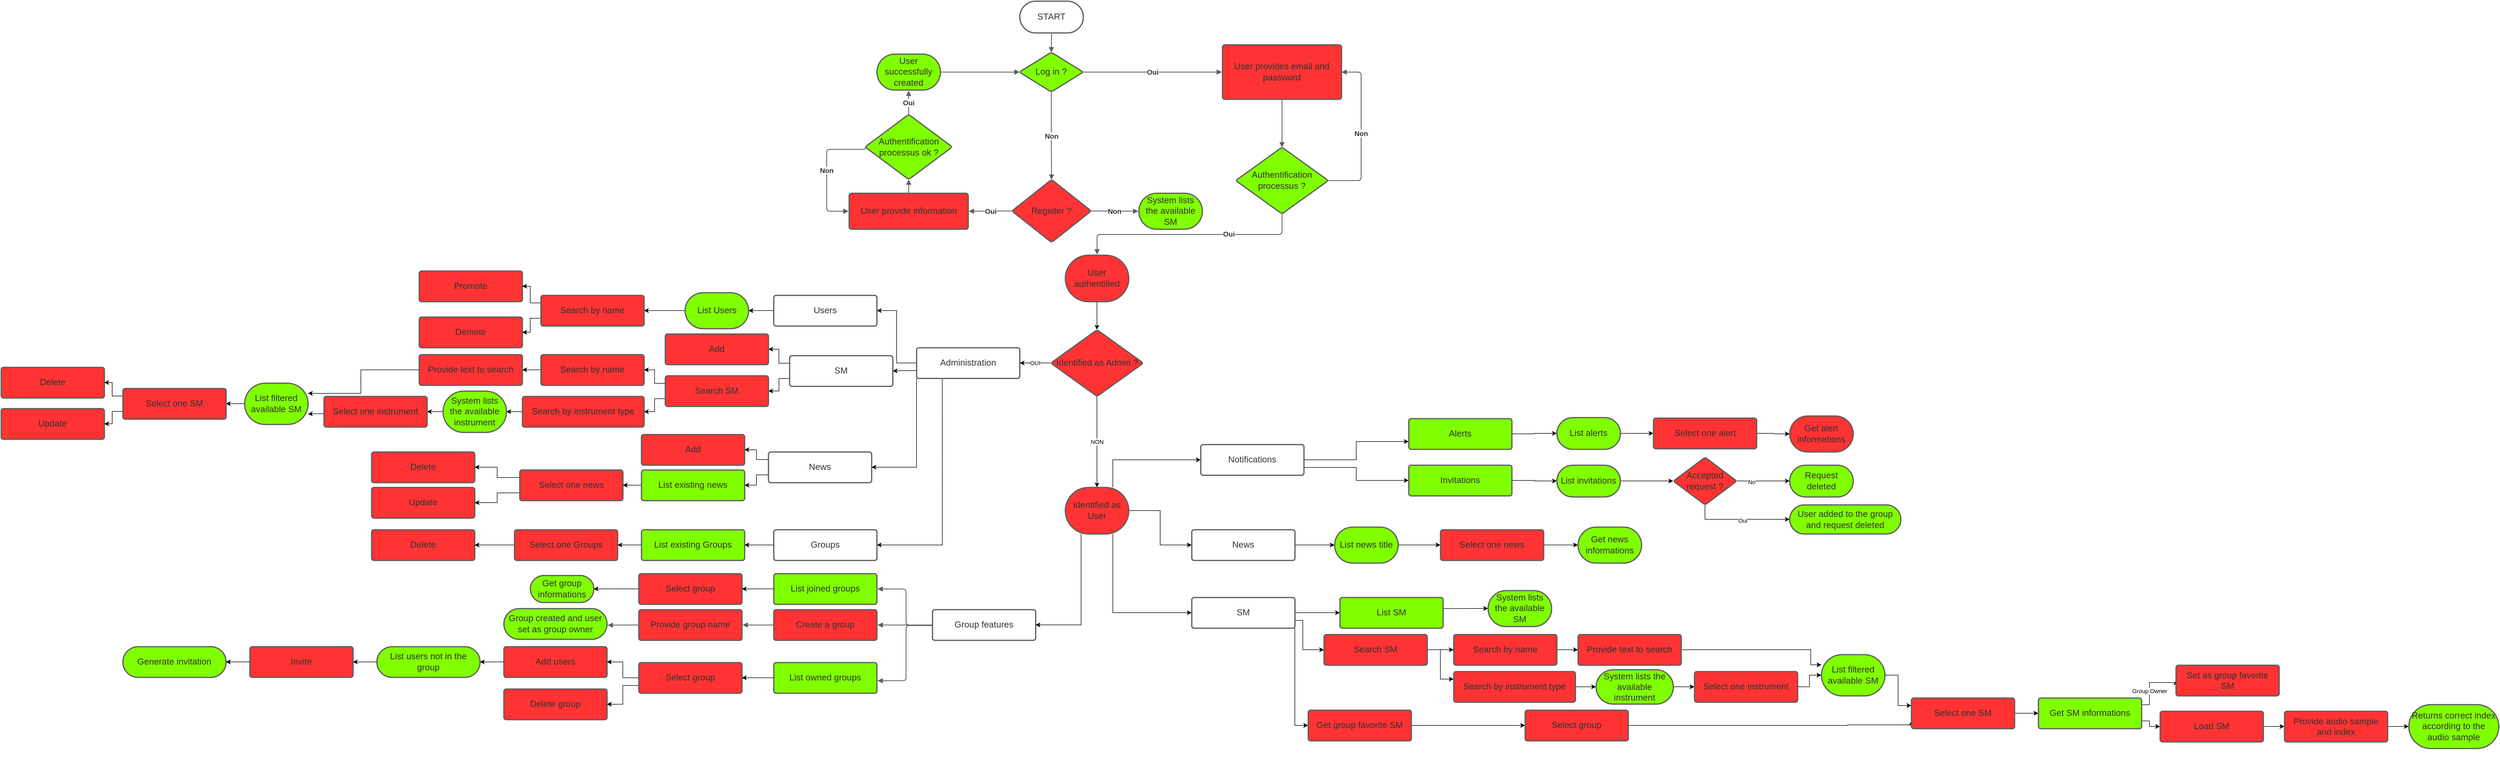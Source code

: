 <mxfile version="20.7.4" type="device"><diagram id="L3KcppMs-lOhK_hwBn5b" name="Page-1"><mxGraphModel dx="3254" dy="506" grid="1" gridSize="10" guides="1" tooltips="1" connect="1" arrows="1" fold="1" page="1" pageScale="1" pageWidth="1169" pageHeight="827" math="0" shadow="0"><root><mxCell id="0"/><mxCell id="1" parent="0"/><UserObject label="START" lucidchartObjectId="djVTBm4FrZ4C" id="Vw4sJyOq3I_xVUJRRRFZ-107"><mxCell style="html=1;overflow=block;blockSpacing=1;whiteSpace=wrap;rounded=1;arcSize=50;fontSize=16.7;fontColor=#333333;align=center;spacing=3.8;strokeColor=#5e5e5e;strokeOpacity=100;strokeWidth=2.3;" parent="1" vertex="1"><mxGeometry x="555" y="120" width="120" height="60" as="geometry"/></mxCell></UserObject><UserObject label="Log in ?" lucidchartObjectId="tYxXUKnqT29W" id="Vw4sJyOq3I_xVUJRRRFZ-108"><mxCell style="html=1;overflow=block;blockSpacing=1;whiteSpace=wrap;rhombus;fontSize=16.7;fontColor=#333333;align=center;spacing=3.8;strokeColor=#5e5e5e;strokeOpacity=100;rounded=1;absoluteArcSize=1;arcSize=9;strokeWidth=2.3;fillColor=#80FF00;" parent="1" vertex="1"><mxGeometry x="554" y="216.5" width="121" height="75" as="geometry"/></mxCell></UserObject><UserObject label="" lucidchartObjectId="5YxXsrsKiSRe" id="Vw4sJyOq3I_xVUJRRRFZ-109"><mxCell style="html=1;jettySize=18;whiteSpace=wrap;fontSize=13;strokeColor=#5E5E5E;strokeWidth=1.5;rounded=1;arcSize=12;edgeStyle=orthogonalEdgeStyle;startArrow=none;endArrow=block;endFill=1;exitX=0.5;exitY=1.019;exitPerimeter=0;entryX=0.5;entryY=0.003;entryPerimeter=0;" parent="1" source="Vw4sJyOq3I_xVUJRRRFZ-107" target="Vw4sJyOq3I_xVUJRRRFZ-108" edge="1"><mxGeometry width="100" height="100" relative="1" as="geometry"><Array as="points"/></mxGeometry></mxCell></UserObject><UserObject label="" lucidchartObjectId="rZxXTJomict5" id="Vw4sJyOq3I_xVUJRRRFZ-110"><mxCell style="html=1;jettySize=18;whiteSpace=wrap;fontSize=13.3;fontColor=#333333;fontStyle=1;align=center;strokeColor=#5E5E5E;strokeWidth=1.5;rounded=1;arcSize=12;edgeStyle=orthogonalEdgeStyle;startArrow=none;endArrow=block;endFill=1;exitX=0.994;exitY=0.5;exitPerimeter=0;entryX=-0.005;entryY=0.5;entryPerimeter=0;" parent="1" source="Vw4sJyOq3I_xVUJRRRFZ-108" target="Vw4sJyOq3I_xVUJRRRFZ-129" edge="1"><mxGeometry width="100" height="100" relative="1" as="geometry"><Array as="points"/></mxGeometry></mxCell></UserObject><mxCell id="Vw4sJyOq3I_xVUJRRRFZ-111" value="Oui" style="text;html=1;resizable=0;labelBackgroundColor=default;align=center;verticalAlign=middle;fontStyle=1;fontColor=#333333;fontSize=13.3;" parent="Vw4sJyOq3I_xVUJRRRFZ-110" vertex="1"><mxGeometry relative="1" as="geometry"/></mxCell><UserObject label="" lucidchartObjectId="xZxXjK.WP6Qo" id="Vw4sJyOq3I_xVUJRRRFZ-112"><mxCell style="html=1;jettySize=18;whiteSpace=wrap;fontSize=13.3;fontColor=#333333;fontStyle=1;align=center;strokeColor=#5E5E5E;strokeWidth=1.5;rounded=1;arcSize=12;edgeStyle=orthogonalEdgeStyle;startArrow=none;endArrow=block;endFill=1;exitX=0.5;exitY=0.997;exitPerimeter=0;entryX=0.5;entryY=0.004;entryPerimeter=0;" parent="1" source="Vw4sJyOq3I_xVUJRRRFZ-108" target="Vw4sJyOq3I_xVUJRRRFZ-114" edge="1"><mxGeometry width="100" height="100" relative="1" as="geometry"><Array as="points"/></mxGeometry></mxCell></UserObject><mxCell id="Vw4sJyOq3I_xVUJRRRFZ-113" value="Non" style="text;html=1;resizable=0;labelBackgroundColor=default;align=center;verticalAlign=middle;fontStyle=1;fontColor=#333333;fontSize=13.3;" parent="Vw4sJyOq3I_xVUJRRRFZ-112" vertex="1"><mxGeometry relative="1" as="geometry"/></mxCell><UserObject label="Register ?" lucidchartObjectId="RZxXL2i39W_1" id="Vw4sJyOq3I_xVUJRRRFZ-114"><mxCell style="html=1;overflow=block;blockSpacing=1;whiteSpace=wrap;rhombus;fontSize=16.7;fontColor=#333333;align=center;spacing=3.8;strokeColor=#5e5e5e;strokeOpacity=100;rounded=1;absoluteArcSize=1;arcSize=9;strokeWidth=2.3;fillColor=#FF3333;" parent="1" vertex="1"><mxGeometry x="540" y="457" width="150" height="119" as="geometry"/></mxCell></UserObject><UserObject label="" lucidchartObjectId="d0xX3IJ0H0mm" id="Vw4sJyOq3I_xVUJRRRFZ-115"><mxCell style="html=1;jettySize=18;whiteSpace=wrap;fontSize=13.3;fontColor=#333333;fontStyle=1;align=center;strokeColor=#5E5E5E;strokeWidth=1.5;rounded=1;arcSize=12;edgeStyle=orthogonalEdgeStyle;startArrow=none;endArrow=block;endFill=1;exitX=0.007;exitY=0.5;exitPerimeter=0;entryX=1.005;entryY=0.5;entryPerimeter=0;" parent="1" source="Vw4sJyOq3I_xVUJRRRFZ-114" target="Vw4sJyOq3I_xVUJRRRFZ-117" edge="1"><mxGeometry width="100" height="100" relative="1" as="geometry"><Array as="points"/></mxGeometry></mxCell></UserObject><mxCell id="Vw4sJyOq3I_xVUJRRRFZ-116" value="Oui" style="text;html=1;resizable=0;labelBackgroundColor=default;align=center;verticalAlign=middle;fontStyle=1;fontColor=#333333;fontSize=13.3;" parent="Vw4sJyOq3I_xVUJRRRFZ-115" vertex="1"><mxGeometry relative="1" as="geometry"/></mxCell><UserObject label="User provide information" lucidchartObjectId="l0xXF1V7sa07" id="Vw4sJyOq3I_xVUJRRRFZ-117"><mxCell style="html=1;overflow=block;blockSpacing=1;whiteSpace=wrap;fontSize=16.7;fontColor=#333333;align=center;spacing=9;strokeColor=#5e5e5e;strokeOpacity=100;rounded=1;absoluteArcSize=1;arcSize=9;strokeWidth=2.3;fillColor=#FF3333;" parent="1" vertex="1"><mxGeometry x="232.5" y="483" width="225" height="68" as="geometry"/></mxCell></UserObject><UserObject label="Authentification &lt;br&gt;processus ok ?" lucidchartObjectId="b1xXkUVTDkUe" id="Vw4sJyOq3I_xVUJRRRFZ-118"><mxCell style="html=1;overflow=block;blockSpacing=1;whiteSpace=wrap;rhombus;fontSize=16.7;fontColor=#333333;align=center;spacing=3.8;strokeColor=#5e5e5e;strokeOpacity=100;rounded=1;absoluteArcSize=1;arcSize=9;strokeWidth=2.3;fillColor=#80FF00;" parent="1" vertex="1"><mxGeometry x="262.5" y="334" width="165" height="123" as="geometry"/></mxCell></UserObject><UserObject label="User successfully created" lucidchartObjectId="Z1xXwfemFaSh" id="Vw4sJyOq3I_xVUJRRRFZ-119"><mxCell style="html=1;overflow=block;blockSpacing=1;whiteSpace=wrap;rounded=1;arcSize=50;fontSize=16.7;fontColor=#333333;align=center;spacing=3.8;strokeColor=#5e5e5e;strokeOpacity=100;strokeWidth=2.3;fillColor=#80FF00;" parent="1" vertex="1"><mxGeometry x="285" y="220" width="120" height="68" as="geometry"/></mxCell></UserObject><UserObject label="" lucidchartObjectId="62xXRaHT6t5i" id="Vw4sJyOq3I_xVUJRRRFZ-120"><mxCell style="html=1;jettySize=18;whiteSpace=wrap;fontSize=13.3;fontColor=#333333;fontStyle=1;align=center;strokeColor=#5E5E5E;strokeWidth=1.5;rounded=1;arcSize=12;edgeStyle=orthogonalEdgeStyle;startArrow=none;endArrow=block;endFill=1;exitX=0.5;exitY=0.003;exitPerimeter=0;entryX=0.5;entryY=1.017;entryPerimeter=0;" parent="1" source="Vw4sJyOq3I_xVUJRRRFZ-118" target="Vw4sJyOq3I_xVUJRRRFZ-119" edge="1"><mxGeometry width="100" height="100" relative="1" as="geometry"><Array as="points"/></mxGeometry></mxCell></UserObject><mxCell id="Vw4sJyOq3I_xVUJRRRFZ-121" value="Oui" style="text;html=1;resizable=0;labelBackgroundColor=default;align=center;verticalAlign=middle;fontStyle=1;fontColor=#333333;fontSize=13.3;" parent="Vw4sJyOq3I_xVUJRRRFZ-120" vertex="1"><mxGeometry relative="1" as="geometry"/></mxCell><UserObject label="" lucidchartObjectId="~2xXoWAO4fbu" id="Vw4sJyOq3I_xVUJRRRFZ-122"><mxCell style="html=1;jettySize=18;whiteSpace=wrap;fontSize=13;strokeColor=#5E5E5E;strokeWidth=1.5;rounded=1;arcSize=12;edgeStyle=orthogonalEdgeStyle;startArrow=none;endArrow=block;endFill=1;exitX=1.009;exitY=0.5;exitPerimeter=0;entryX=0.006;entryY=0.5;entryPerimeter=0;" parent="1" source="Vw4sJyOq3I_xVUJRRRFZ-119" target="Vw4sJyOq3I_xVUJRRRFZ-108" edge="1"><mxGeometry width="100" height="100" relative="1" as="geometry"><Array as="points"/></mxGeometry></mxCell></UserObject><UserObject label="" lucidchartObjectId="j3xXq.jDElx4" id="Vw4sJyOq3I_xVUJRRRFZ-123"><mxCell style="html=1;jettySize=18;whiteSpace=wrap;fontSize=13;strokeColor=#5E5E5E;strokeWidth=1.5;rounded=1;arcSize=12;edgeStyle=orthogonalEdgeStyle;startArrow=none;endArrow=block;endFill=1;entryX=0.5;entryY=1;entryDx=0;entryDy=0;" parent="1" source="Vw4sJyOq3I_xVUJRRRFZ-117" target="Vw4sJyOq3I_xVUJRRRFZ-118" edge="1"><mxGeometry width="100" height="100" relative="1" as="geometry"><Array as="points"/><mxPoint x="370" y="460" as="sourcePoint"/></mxGeometry></mxCell></UserObject><UserObject label="" lucidchartObjectId="m3xXru26MEGR" id="Vw4sJyOq3I_xVUJRRRFZ-124"><mxCell style="html=1;jettySize=18;whiteSpace=wrap;fontSize=13.3;fontColor=#333333;fontStyle=1;align=center;strokeColor=#5E5E5E;strokeWidth=1.5;rounded=1;arcSize=12;edgeStyle=orthogonalEdgeStyle;startArrow=none;endArrow=block;endFill=1;exitX=0.005;exitY=0.5;exitPerimeter=0;entryX=-0.005;entryY=0.5;entryPerimeter=0;" parent="1" source="Vw4sJyOq3I_xVUJRRRFZ-118" target="Vw4sJyOq3I_xVUJRRRFZ-117" edge="1"><mxGeometry width="100" height="100" relative="1" as="geometry"><Array as="points"><mxPoint x="263" y="400"/><mxPoint x="190" y="400"/><mxPoint x="190" y="517"/></Array></mxGeometry></mxCell></UserObject><mxCell id="Vw4sJyOq3I_xVUJRRRFZ-125" value="Non" style="text;html=1;resizable=0;labelBackgroundColor=default;align=center;verticalAlign=middle;fontStyle=1;fontColor=#333333;fontSize=13.3;" parent="Vw4sJyOq3I_xVUJRRRFZ-124" vertex="1"><mxGeometry relative="1" as="geometry"/></mxCell><UserObject label="System lists the available SM" lucidchartObjectId="N3xXCiXPk8rS" id="Vw4sJyOq3I_xVUJRRRFZ-126"><mxCell style="html=1;overflow=block;blockSpacing=1;whiteSpace=wrap;rounded=1;arcSize=50;fontSize=16.7;fontColor=#333333;align=center;spacing=3.8;strokeColor=#5e5e5e;strokeOpacity=100;strokeWidth=2.3;fillColor=#80FF00;" parent="1" vertex="1"><mxGeometry x="780" y="483" width="120" height="68" as="geometry"/></mxCell></UserObject><UserObject label="" lucidchartObjectId="_3xXB64narfh" id="Vw4sJyOq3I_xVUJRRRFZ-127"><mxCell style="html=1;jettySize=18;whiteSpace=wrap;fontSize=13.3;fontColor=#333333;fontStyle=1;align=center;strokeColor=#5E5E5E;strokeWidth=1.5;rounded=1;arcSize=12;edgeStyle=orthogonalEdgeStyle;startArrow=none;endArrow=block;endFill=1;exitX=0.993;exitY=0.5;exitPerimeter=0;entryX=-0.009;entryY=0.5;entryPerimeter=0;" parent="1" source="Vw4sJyOq3I_xVUJRRRFZ-114" target="Vw4sJyOq3I_xVUJRRRFZ-126" edge="1"><mxGeometry width="100" height="100" relative="1" as="geometry"><Array as="points"/></mxGeometry></mxCell></UserObject><mxCell id="Vw4sJyOq3I_xVUJRRRFZ-128" value="Non" style="text;html=1;resizable=0;labelBackgroundColor=default;align=center;verticalAlign=middle;fontStyle=1;fontColor=#333333;fontSize=13.3;" parent="Vw4sJyOq3I_xVUJRRRFZ-127" vertex="1"><mxGeometry relative="1" as="geometry"/></mxCell><UserObject label="User provides email and password" lucidchartObjectId="KYyXBM0ExG_W" id="Vw4sJyOq3I_xVUJRRRFZ-129"><mxCell style="html=1;overflow=block;blockSpacing=1;whiteSpace=wrap;fontSize=16.7;fontColor=#333333;align=center;spacing=9;strokeColor=#5e5e5e;strokeOpacity=100;rounded=1;absoluteArcSize=1;arcSize=9;strokeWidth=2.3;fillColor=#FF3333;" parent="1" vertex="1"><mxGeometry x="938" y="202.5" width="225" height="103" as="geometry"/></mxCell></UserObject><UserObject label="Authentification &lt;br&gt;processus ?" lucidchartObjectId="0YyX2~gpzx7G" id="Vw4sJyOq3I_xVUJRRRFZ-130"><mxCell style="html=1;overflow=block;blockSpacing=1;whiteSpace=wrap;rhombus;fontSize=16.7;fontColor=#333333;align=center;spacing=3.8;strokeColor=#5e5e5e;strokeOpacity=100;rounded=1;absoluteArcSize=1;arcSize=9;strokeWidth=2.3;fillColor=#80FF00;" parent="1" vertex="1"><mxGeometry x="963" y="396" width="175" height="126" as="geometry"/></mxCell></UserObject><UserObject label="" lucidchartObjectId="6YyX.VIA28Jv" id="Vw4sJyOq3I_xVUJRRRFZ-131"><mxCell style="html=1;jettySize=18;whiteSpace=wrap;fontSize=13;strokeColor=#5E5E5E;strokeWidth=1.5;rounded=1;arcSize=12;edgeStyle=orthogonalEdgeStyle;startArrow=none;endArrow=block;endFill=1;exitX=0.5;exitY=1.011;exitPerimeter=0;entryX=0.5;entryY=0.003;entryPerimeter=0;" parent="1" source="Vw4sJyOq3I_xVUJRRRFZ-129" target="Vw4sJyOq3I_xVUJRRRFZ-130" edge="1"><mxGeometry width="100" height="100" relative="1" as="geometry"><Array as="points"/></mxGeometry></mxCell></UserObject><UserObject label="" lucidchartObjectId=".YyXKlqzq9Ep" id="Vw4sJyOq3I_xVUJRRRFZ-132"><mxCell style="html=1;jettySize=18;whiteSpace=wrap;fontSize=13.3;fontColor=#333333;fontStyle=1;align=center;strokeColor=#5E5E5E;strokeWidth=1.5;rounded=1;arcSize=12;edgeStyle=orthogonalEdgeStyle;startArrow=none;endArrow=block;endFill=1;exitX=0.5;exitY=0.997;exitPerimeter=0;entryX=0.5;entryY=-0.013;entryPerimeter=0;" parent="1" source="Vw4sJyOq3I_xVUJRRRFZ-130" target="Vw4sJyOq3I_xVUJRRRFZ-136" edge="1"><mxGeometry width="100" height="100" relative="1" as="geometry"><Array as="points"/></mxGeometry></mxCell></UserObject><mxCell id="Vw4sJyOq3I_xVUJRRRFZ-133" value="Oui" style="text;html=1;resizable=0;labelBackgroundColor=default;align=center;verticalAlign=middle;fontStyle=1;fontColor=#333333;fontSize=13.3;" parent="Vw4sJyOq3I_xVUJRRRFZ-132" vertex="1"><mxGeometry relative="1" as="geometry"><mxPoint x="73" y="-1" as="offset"/></mxGeometry></mxCell><UserObject label="" lucidchartObjectId="aZyXuX_.W2zt" id="Vw4sJyOq3I_xVUJRRRFZ-134"><mxCell style="html=1;jettySize=18;whiteSpace=wrap;fontSize=13.3;fontColor=#333333;fontStyle=1;align=center;strokeColor=#5E5E5E;strokeWidth=1.5;rounded=1;arcSize=12;edgeStyle=orthogonalEdgeStyle;startArrow=none;endArrow=block;endFill=1;exitX=0.995;exitY=0.5;exitPerimeter=0;entryX=1;entryY=0.5;entryDx=0;entryDy=0;" parent="1" source="Vw4sJyOq3I_xVUJRRRFZ-130" target="Vw4sJyOq3I_xVUJRRRFZ-129" edge="1"><mxGeometry width="100" height="100" relative="1" as="geometry"><Array as="points"><mxPoint x="1200" y="459"/><mxPoint x="1200" y="254"/></Array><mxPoint x="1180" y="240" as="targetPoint"/></mxGeometry></mxCell></UserObject><mxCell id="Vw4sJyOq3I_xVUJRRRFZ-135" value="Non" style="text;html=1;resizable=0;labelBackgroundColor=default;align=center;verticalAlign=middle;fontStyle=1;fontColor=#333333;fontSize=13.3;" parent="Vw4sJyOq3I_xVUJRRRFZ-134" vertex="1"><mxGeometry relative="1" as="geometry"/></mxCell><mxCell id="jsQQgV9MLQ0iKB44Ff6Y-2" style="edgeStyle=orthogonalEdgeStyle;rounded=0;orthogonalLoop=1;jettySize=auto;html=1;exitX=0.5;exitY=1;exitDx=0;exitDy=0;entryX=0.5;entryY=0;entryDx=0;entryDy=0;" parent="1" source="Vw4sJyOq3I_xVUJRRRFZ-136" target="jsQQgV9MLQ0iKB44Ff6Y-1" edge="1"><mxGeometry relative="1" as="geometry"/></mxCell><UserObject label="User authentified" lucidchartObjectId="LZyX~un_dzXt" id="Vw4sJyOq3I_xVUJRRRFZ-136"><mxCell style="html=1;overflow=block;blockSpacing=1;whiteSpace=wrap;rounded=1;arcSize=50;fontSize=16.7;fontColor=#333333;align=center;spacing=3.8;strokeColor=#5e5e5e;strokeOpacity=100;strokeWidth=2.3;fillColor=#FF3333;" parent="1" vertex="1"><mxGeometry x="641" y="600" width="120" height="88" as="geometry"/></mxCell></UserObject><mxCell id="6JO07Elq2i-miPZ-Pem3-4" style="edgeStyle=orthogonalEdgeStyle;rounded=0;orthogonalLoop=1;jettySize=auto;html=1;exitX=1;exitY=0.5;exitDx=0;exitDy=0;entryX=0;entryY=0.75;entryDx=0;entryDy=0;" parent="1" source="Vw4sJyOq3I_xVUJRRRFZ-178" target="_9-KJC9eNNspnWfX5izF-14" edge="1"><mxGeometry relative="1" as="geometry"><mxPoint x="1300" y="948" as="targetPoint"/></mxGeometry></mxCell><mxCell id="_9-KJC9eNNspnWfX5izF-13" style="edgeStyle=orthogonalEdgeStyle;rounded=0;orthogonalLoop=1;jettySize=auto;html=1;exitX=1;exitY=0.75;exitDx=0;exitDy=0;entryX=0;entryY=0.5;entryDx=0;entryDy=0;" parent="1" source="Vw4sJyOq3I_xVUJRRRFZ-178" target="_9-KJC9eNNspnWfX5izF-15" edge="1"><mxGeometry relative="1" as="geometry"><mxPoint x="1311" y="1050.0" as="targetPoint"/></mxGeometry></mxCell><UserObject label="Notifications" lucidchartObjectId="HBzXEejlSaDj" id="Vw4sJyOq3I_xVUJRRRFZ-178"><mxCell style="html=1;overflow=block;blockSpacing=1;whiteSpace=wrap;fontSize=16.7;fontColor=#333333;align=center;spacing=9;strokeColor=#5e5e5e;strokeOpacity=100;rounded=1;absoluteArcSize=1;arcSize=9;strokeWidth=2.3;" parent="1" vertex="1"><mxGeometry x="897" y="958" width="195" height="58" as="geometry"/></mxCell></UserObject><mxCell id="6JO07Elq2i-miPZ-Pem3-8" style="edgeStyle=orthogonalEdgeStyle;rounded=0;orthogonalLoop=1;jettySize=auto;html=1;exitX=1;exitY=0.5;exitDx=0;exitDy=0;entryX=0;entryY=0.5;entryDx=0;entryDy=0;" parent="1" source="6JO07Elq2i-miPZ-Pem3-6" target="6JO07Elq2i-miPZ-Pem3-9" edge="1"><mxGeometry relative="1" as="geometry"><mxPoint x="1160" y="1149" as="targetPoint"/></mxGeometry></mxCell><UserObject label="News" lucidchartObjectId="HBzXEejlSaDj" id="6JO07Elq2i-miPZ-Pem3-6"><mxCell style="html=1;overflow=block;blockSpacing=1;whiteSpace=wrap;fontSize=16.7;fontColor=#333333;align=center;spacing=9;strokeColor=#5e5e5e;strokeOpacity=100;rounded=1;absoluteArcSize=1;arcSize=9;strokeWidth=2.3;" parent="1" vertex="1"><mxGeometry x="880" y="1119" width="195" height="58" as="geometry"/></mxCell></UserObject><mxCell id="6JO07Elq2i-miPZ-Pem3-11" style="edgeStyle=orthogonalEdgeStyle;rounded=0;orthogonalLoop=1;jettySize=auto;html=1;exitX=1;exitY=0.5;exitDx=0;exitDy=0;entryX=0;entryY=0.5;entryDx=0;entryDy=0;" parent="1" source="6JO07Elq2i-miPZ-Pem3-9" target="6JO07Elq2i-miPZ-Pem3-10" edge="1"><mxGeometry relative="1" as="geometry"/></mxCell><UserObject label="List news title" lucidchartObjectId="N3xXCiXPk8rS" id="6JO07Elq2i-miPZ-Pem3-9"><mxCell style="html=1;overflow=block;blockSpacing=1;whiteSpace=wrap;rounded=1;arcSize=50;fontSize=16.7;fontColor=#333333;align=center;spacing=3.8;strokeColor=#5e5e5e;strokeOpacity=100;strokeWidth=2.3;fillColor=#80FF00;" parent="1" vertex="1"><mxGeometry x="1150" y="1114" width="120" height="68" as="geometry"/></mxCell></UserObject><mxCell id="6JO07Elq2i-miPZ-Pem3-13" style="edgeStyle=orthogonalEdgeStyle;rounded=0;orthogonalLoop=1;jettySize=auto;html=1;exitX=1;exitY=0.5;exitDx=0;exitDy=0;entryX=0;entryY=0.5;entryDx=0;entryDy=0;" parent="1" source="6JO07Elq2i-miPZ-Pem3-10" target="6JO07Elq2i-miPZ-Pem3-12" edge="1"><mxGeometry relative="1" as="geometry"/></mxCell><UserObject label="Select one news" lucidchartObjectId="HBzXEejlSaDj" id="6JO07Elq2i-miPZ-Pem3-10"><mxCell style="html=1;overflow=block;blockSpacing=1;whiteSpace=wrap;fontSize=16.7;fontColor=#333333;align=center;spacing=9;strokeColor=#5e5e5e;strokeOpacity=100;rounded=1;absoluteArcSize=1;arcSize=9;strokeWidth=2.3;fillColor=#FF3333;" parent="1" vertex="1"><mxGeometry x="1350" y="1119" width="195" height="58" as="geometry"/></mxCell></UserObject><UserObject label="Get news informations" lucidchartObjectId="N3xXCiXPk8rS" id="6JO07Elq2i-miPZ-Pem3-12"><mxCell style="html=1;overflow=block;blockSpacing=1;whiteSpace=wrap;rounded=1;arcSize=50;fontSize=16.7;fontColor=#333333;align=center;spacing=3.8;strokeColor=#5e5e5e;strokeOpacity=100;strokeWidth=2.3;fillColor=#80FF00;" parent="1" vertex="1"><mxGeometry x="1610" y="1114" width="120" height="68" as="geometry"/></mxCell></UserObject><mxCell id="6JO07Elq2i-miPZ-Pem3-17" style="edgeStyle=orthogonalEdgeStyle;rounded=0;orthogonalLoop=1;jettySize=auto;html=1;exitX=1;exitY=0.5;exitDx=0;exitDy=0;entryX=0;entryY=0.5;entryDx=0;entryDy=0;" parent="1" source="6JO07Elq2i-miPZ-Pem3-14" target="6JO07Elq2i-miPZ-Pem3-16" edge="1"><mxGeometry relative="1" as="geometry"/></mxCell><mxCell id="6JO07Elq2i-miPZ-Pem3-22" style="edgeStyle=orthogonalEdgeStyle;rounded=0;orthogonalLoop=1;jettySize=auto;html=1;exitX=1;exitY=0.75;exitDx=0;exitDy=0;entryX=0;entryY=0.5;entryDx=0;entryDy=0;" parent="1" source="6JO07Elq2i-miPZ-Pem3-14" target="6JO07Elq2i-miPZ-Pem3-21" edge="1"><mxGeometry relative="1" as="geometry"><Array as="points"><mxPoint x="1090" y="1290"/><mxPoint x="1090" y="1346"/></Array></mxGeometry></mxCell><mxCell id="6JO07Elq2i-miPZ-Pem3-43" style="edgeStyle=orthogonalEdgeStyle;rounded=0;orthogonalLoop=1;jettySize=auto;html=1;exitX=1;exitY=1;exitDx=0;exitDy=0;entryX=0;entryY=0.5;entryDx=0;entryDy=0;" parent="1" source="6JO07Elq2i-miPZ-Pem3-14" target="6JO07Elq2i-miPZ-Pem3-42" edge="1"><mxGeometry relative="1" as="geometry"/></mxCell><UserObject label="SM" lucidchartObjectId="HBzXEejlSaDj" id="6JO07Elq2i-miPZ-Pem3-14"><mxCell style="html=1;overflow=block;blockSpacing=1;whiteSpace=wrap;fontSize=16.7;fontColor=#333333;align=center;spacing=9;strokeColor=#5e5e5e;strokeOpacity=100;rounded=1;absoluteArcSize=1;arcSize=9;strokeWidth=2.3;" parent="1" vertex="1"><mxGeometry x="880" y="1247" width="195" height="58" as="geometry"/></mxCell></UserObject><mxCell id="6JO07Elq2i-miPZ-Pem3-19" style="rounded=0;orthogonalLoop=1;jettySize=auto;html=1;exitX=1;exitY=0.365;exitDx=0;exitDy=0;entryX=0;entryY=0.5;entryDx=0;entryDy=0;exitPerimeter=0;" parent="1" source="6JO07Elq2i-miPZ-Pem3-16" target="6JO07Elq2i-miPZ-Pem3-18" edge="1"><mxGeometry relative="1" as="geometry"/></mxCell><UserObject label="List SM" lucidchartObjectId="HBzXEejlSaDj" id="6JO07Elq2i-miPZ-Pem3-16"><mxCell style="html=1;overflow=block;blockSpacing=1;whiteSpace=wrap;fontSize=16.7;fontColor=#333333;align=center;spacing=9;strokeColor=#5e5e5e;strokeOpacity=100;rounded=1;absoluteArcSize=1;arcSize=9;strokeWidth=2.3;fillColor=#80FF00;" parent="1" vertex="1"><mxGeometry x="1160" y="1247" width="195" height="58" as="geometry"/></mxCell></UserObject><UserObject label="System lists the available SM" lucidchartObjectId="N3xXCiXPk8rS" id="6JO07Elq2i-miPZ-Pem3-18"><mxCell style="html=1;overflow=block;blockSpacing=1;whiteSpace=wrap;rounded=1;arcSize=50;fontSize=16.7;fontColor=#333333;align=center;spacing=3.8;strokeColor=#5e5e5e;strokeOpacity=100;strokeWidth=2.3;fillColor=#80FF00;" parent="1" vertex="1"><mxGeometry x="1440" y="1234" width="120" height="68" as="geometry"/></mxCell></UserObject><mxCell id="6JO07Elq2i-miPZ-Pem3-28" style="edgeStyle=orthogonalEdgeStyle;rounded=0;orthogonalLoop=1;jettySize=auto;html=1;exitX=1;exitY=0.5;exitDx=0;exitDy=0;entryX=0;entryY=0.5;entryDx=0;entryDy=0;" parent="1" source="6JO07Elq2i-miPZ-Pem3-21" target="6JO07Elq2i-miPZ-Pem3-26" edge="1"><mxGeometry relative="1" as="geometry"/></mxCell><UserObject label="Search SM" lucidchartObjectId="HBzXEejlSaDj" id="6JO07Elq2i-miPZ-Pem3-21"><mxCell style="html=1;overflow=block;blockSpacing=1;whiteSpace=wrap;fontSize=16.7;fontColor=#333333;align=center;spacing=9;strokeColor=#5e5e5e;strokeOpacity=100;rounded=1;absoluteArcSize=1;arcSize=9;strokeWidth=2.3;fillColor=#FF3333;" parent="1" vertex="1"><mxGeometry x="1130" y="1317" width="195" height="58" as="geometry"/></mxCell></UserObject><mxCell id="6JO07Elq2i-miPZ-Pem3-38" style="edgeStyle=orthogonalEdgeStyle;rounded=0;orthogonalLoop=1;jettySize=auto;html=1;exitX=1;exitY=0.5;exitDx=0;exitDy=0;entryX=0;entryY=0.5;entryDx=0;entryDy=0;" parent="1" source="6JO07Elq2i-miPZ-Pem3-26" target="6JO07Elq2i-miPZ-Pem3-37" edge="1"><mxGeometry relative="1" as="geometry"/></mxCell><UserObject label="Search by name" lucidchartObjectId="HBzXEejlSaDj" id="6JO07Elq2i-miPZ-Pem3-26"><mxCell style="html=1;overflow=block;blockSpacing=1;whiteSpace=wrap;fontSize=16.7;fontColor=#333333;align=center;spacing=9;strokeColor=#5e5e5e;strokeOpacity=100;rounded=1;absoluteArcSize=1;arcSize=9;strokeWidth=2.3;fillColor=#FF3333;" parent="1" vertex="1"><mxGeometry x="1375" y="1317" width="195" height="58" as="geometry"/></mxCell></UserObject><mxCell id="6JO07Elq2i-miPZ-Pem3-29" style="edgeStyle=orthogonalEdgeStyle;rounded=0;orthogonalLoop=1;jettySize=auto;html=1;entryX=0;entryY=0.25;entryDx=0;entryDy=0;exitX=1;exitY=0.5;exitDx=0;exitDy=0;" parent="1" target="6JO07Elq2i-miPZ-Pem3-27" edge="1" source="6JO07Elq2i-miPZ-Pem3-21"><mxGeometry relative="1" as="geometry"><mxPoint x="1350" y="1350" as="sourcePoint"/><Array as="points"><mxPoint x="1350" y="1346"/><mxPoint x="1350" y="1402"/></Array></mxGeometry></mxCell><mxCell id="6JO07Elq2i-miPZ-Pem3-34" style="rounded=0;orthogonalLoop=1;jettySize=auto;html=1;exitX=1;exitY=0.5;exitDx=0;exitDy=0;entryX=0;entryY=0.5;entryDx=0;entryDy=0;" parent="1" source="6JO07Elq2i-miPZ-Pem3-27" target="6JO07Elq2i-miPZ-Pem3-33" edge="1"><mxGeometry relative="1" as="geometry"/></mxCell><UserObject label="Search by instrument type" lucidchartObjectId="HBzXEejlSaDj" id="6JO07Elq2i-miPZ-Pem3-27"><mxCell style="html=1;overflow=block;blockSpacing=1;whiteSpace=wrap;fontSize=16.7;fontColor=#333333;align=center;spacing=9;strokeColor=#5e5e5e;strokeOpacity=100;rounded=1;absoluteArcSize=1;arcSize=9;strokeWidth=2.3;fillColor=#FF3333;" parent="1" vertex="1"><mxGeometry x="1375" y="1387" width="230" height="58" as="geometry"/></mxCell></UserObject><mxCell id="6JO07Elq2i-miPZ-Pem3-35" style="rounded=0;orthogonalLoop=1;jettySize=auto;html=1;exitX=1;exitY=0.5;exitDx=0;exitDy=0;entryX=0;entryY=0.5;entryDx=0;entryDy=0;" parent="1" source="6JO07Elq2i-miPZ-Pem3-33" target="6JO07Elq2i-miPZ-Pem3-36" edge="1"><mxGeometry relative="1" as="geometry"><mxPoint x="1830" y="1413" as="targetPoint"/></mxGeometry></mxCell><UserObject label="System lists the available instrument" lucidchartObjectId="N3xXCiXPk8rS" id="6JO07Elq2i-miPZ-Pem3-33"><mxCell style="html=1;overflow=block;blockSpacing=1;whiteSpace=wrap;rounded=1;arcSize=50;fontSize=16.7;fontColor=#333333;align=center;spacing=3.8;strokeColor=#5e5e5e;strokeOpacity=100;strokeWidth=2.3;fillColor=#80FF00;" parent="1" vertex="1"><mxGeometry x="1644" y="1383.5" width="146" height="65" as="geometry"/></mxCell></UserObject><mxCell id="6JO07Elq2i-miPZ-Pem3-41" style="edgeStyle=orthogonalEdgeStyle;rounded=0;orthogonalLoop=1;jettySize=auto;html=1;exitX=1;exitY=0.5;exitDx=0;exitDy=0;entryX=0;entryY=0.5;entryDx=0;entryDy=0;" parent="1" source="6JO07Elq2i-miPZ-Pem3-36" target="6JO07Elq2i-miPZ-Pem3-39" edge="1"><mxGeometry relative="1" as="geometry"/></mxCell><UserObject label="Select one instrument" lucidchartObjectId="HBzXEejlSaDj" id="6JO07Elq2i-miPZ-Pem3-36"><mxCell style="html=1;overflow=block;blockSpacing=1;whiteSpace=wrap;fontSize=16.7;fontColor=#333333;align=center;spacing=9;strokeColor=#5e5e5e;strokeOpacity=100;rounded=1;absoluteArcSize=1;arcSize=9;strokeWidth=2.3;fillColor=#FF3333;" parent="1" vertex="1"><mxGeometry x="1830" y="1387" width="195" height="58" as="geometry"/></mxCell></UserObject><mxCell id="6JO07Elq2i-miPZ-Pem3-40" style="edgeStyle=orthogonalEdgeStyle;rounded=0;orthogonalLoop=1;jettySize=auto;html=1;exitX=1;exitY=0.5;exitDx=0;exitDy=0;entryX=0;entryY=0.25;entryDx=0;entryDy=0;" parent="1" source="6JO07Elq2i-miPZ-Pem3-37" target="6JO07Elq2i-miPZ-Pem3-39" edge="1"><mxGeometry relative="1" as="geometry"><Array as="points"><mxPoint x="2050" y="1346"/><mxPoint x="2050" y="1375"/></Array></mxGeometry></mxCell><UserObject label="Provide text to search" lucidchartObjectId="HBzXEejlSaDj" id="6JO07Elq2i-miPZ-Pem3-37"><mxCell style="html=1;overflow=block;blockSpacing=1;whiteSpace=wrap;fontSize=16.7;fontColor=#333333;align=center;spacing=9;strokeColor=#5e5e5e;strokeOpacity=100;rounded=1;absoluteArcSize=1;arcSize=9;strokeWidth=2.3;fillColor=#FF3333;" parent="1" vertex="1"><mxGeometry x="1610" y="1317" width="195" height="58" as="geometry"/></mxCell></UserObject><mxCell id="6JO07Elq2i-miPZ-Pem3-47" style="edgeStyle=orthogonalEdgeStyle;rounded=0;orthogonalLoop=1;jettySize=auto;html=1;exitX=1;exitY=0.5;exitDx=0;exitDy=0;entryX=0;entryY=0.25;entryDx=0;entryDy=0;" parent="1" source="6JO07Elq2i-miPZ-Pem3-39" target="uvqSHklthlIEar8xplAS-38" edge="1"><mxGeometry relative="1" as="geometry"/></mxCell><UserObject label="List filtered available SM" lucidchartObjectId="N3xXCiXPk8rS" id="6JO07Elq2i-miPZ-Pem3-39"><mxCell style="html=1;overflow=block;blockSpacing=1;whiteSpace=wrap;rounded=1;arcSize=50;fontSize=16.7;fontColor=#333333;align=center;spacing=3.8;strokeColor=#5e5e5e;strokeOpacity=100;strokeWidth=2.3;fillColor=#80FF00;" parent="1" vertex="1"><mxGeometry x="2070" y="1355" width="120" height="78" as="geometry"/></mxCell></UserObject><mxCell id="6JO07Elq2i-miPZ-Pem3-45" style="edgeStyle=orthogonalEdgeStyle;rounded=0;orthogonalLoop=1;jettySize=auto;html=1;exitX=1;exitY=0.5;exitDx=0;exitDy=0;entryX=0;entryY=0.5;entryDx=0;entryDy=0;" parent="1" source="6JO07Elq2i-miPZ-Pem3-42" target="6JO07Elq2i-miPZ-Pem3-44" edge="1"><mxGeometry relative="1" as="geometry"/></mxCell><UserObject label="Get group favorite SM" lucidchartObjectId="HBzXEejlSaDj" id="6JO07Elq2i-miPZ-Pem3-42"><mxCell style="html=1;overflow=block;blockSpacing=1;whiteSpace=wrap;fontSize=16.7;fontColor=#333333;align=center;spacing=9;strokeColor=#5e5e5e;strokeOpacity=100;rounded=1;absoluteArcSize=1;arcSize=9;strokeWidth=2.3;fillColor=#FF3333;" parent="1" vertex="1"><mxGeometry x="1100" y="1460" width="195" height="58" as="geometry"/></mxCell></UserObject><mxCell id="6JO07Elq2i-miPZ-Pem3-48" style="edgeStyle=orthogonalEdgeStyle;rounded=0;orthogonalLoop=1;jettySize=auto;html=1;exitX=1;exitY=0.5;exitDx=0;exitDy=0;entryX=0;entryY=0.75;entryDx=0;entryDy=0;" parent="1" source="6JO07Elq2i-miPZ-Pem3-44" target="uvqSHklthlIEar8xplAS-38" edge="1"><mxGeometry relative="1" as="geometry"><Array as="points"><mxPoint x="2120" y="1488"/><mxPoint x="2240" y="1488"/></Array></mxGeometry></mxCell><UserObject label="Select group" lucidchartObjectId="HBzXEejlSaDj" id="6JO07Elq2i-miPZ-Pem3-44"><mxCell style="html=1;overflow=block;blockSpacing=1;whiteSpace=wrap;fontSize=16.7;fontColor=#333333;align=center;spacing=9;strokeColor=#5e5e5e;strokeOpacity=100;rounded=1;absoluteArcSize=1;arcSize=9;strokeWidth=2.3;fillColor=#FF3333;" parent="1" vertex="1"><mxGeometry x="1510" y="1460" width="195" height="58" as="geometry"/></mxCell></UserObject><mxCell id="6JO07Elq2i-miPZ-Pem3-50" value="Group Owner" style="edgeStyle=orthogonalEdgeStyle;rounded=0;orthogonalLoop=1;jettySize=auto;html=1;exitX=1;exitY=0.25;exitDx=0;exitDy=0;entryX=0;entryY=0.5;entryDx=0;entryDy=0;" parent="1" source="6JO07Elq2i-miPZ-Pem3-46" target="6JO07Elq2i-miPZ-Pem3-49" edge="1"><mxGeometry x="-0.241" relative="1" as="geometry"><Array as="points"><mxPoint x="2675" y="1450"/><mxPoint x="2690" y="1450"/><mxPoint x="2690" y="1408"/></Array><mxPoint as="offset"/></mxGeometry></mxCell><mxCell id="6JO07Elq2i-miPZ-Pem3-53" style="edgeStyle=orthogonalEdgeStyle;rounded=0;orthogonalLoop=1;jettySize=auto;html=1;exitX=1;exitY=0.75;exitDx=0;exitDy=0;entryX=0;entryY=0.5;entryDx=0;entryDy=0;" parent="1" source="6JO07Elq2i-miPZ-Pem3-46" target="6JO07Elq2i-miPZ-Pem3-52" edge="1"><mxGeometry relative="1" as="geometry"><Array as="points"><mxPoint x="2690" y="1481"/><mxPoint x="2690" y="1491"/></Array></mxGeometry></mxCell><UserObject label="Get SM informations" lucidchartObjectId="HBzXEejlSaDj" id="6JO07Elq2i-miPZ-Pem3-46"><mxCell style="html=1;overflow=block;blockSpacing=1;whiteSpace=wrap;fontSize=16.7;fontColor=#333333;align=center;spacing=9;strokeColor=#5e5e5e;strokeOpacity=100;rounded=1;absoluteArcSize=1;arcSize=9;strokeWidth=2.3;fillColor=#80FF00;" parent="1" vertex="1"><mxGeometry x="2480" y="1437" width="195" height="58" as="geometry"/></mxCell></UserObject><UserObject label="Set as group favorite SM" lucidchartObjectId="HBzXEejlSaDj" id="6JO07Elq2i-miPZ-Pem3-49"><mxCell style="html=1;overflow=block;blockSpacing=1;whiteSpace=wrap;fontSize=16.7;fontColor=#333333;align=center;spacing=9;strokeColor=#5e5e5e;strokeOpacity=100;rounded=1;absoluteArcSize=1;arcSize=9;strokeWidth=2.3;fillColor=#FF3333;" parent="1" vertex="1"><mxGeometry x="2740" y="1375" width="195" height="58" as="geometry"/></mxCell></UserObject><mxCell id="_9-KJC9eNNspnWfX5izF-2" style="edgeStyle=orthogonalEdgeStyle;rounded=0;orthogonalLoop=1;jettySize=auto;html=1;exitX=1;exitY=0.5;exitDx=0;exitDy=0;entryX=0;entryY=0.5;entryDx=0;entryDy=0;" parent="1" source="6JO07Elq2i-miPZ-Pem3-52" target="_9-KJC9eNNspnWfX5izF-1" edge="1"><mxGeometry relative="1" as="geometry"/></mxCell><UserObject label="Load SM" lucidchartObjectId="HBzXEejlSaDj" id="6JO07Elq2i-miPZ-Pem3-52"><mxCell style="html=1;overflow=block;blockSpacing=1;whiteSpace=wrap;fontSize=16.7;fontColor=#333333;align=center;spacing=9;strokeColor=#5e5e5e;strokeOpacity=100;rounded=1;absoluteArcSize=1;arcSize=9;strokeWidth=2.3;fillColor=#FF3333;" parent="1" vertex="1"><mxGeometry x="2710" y="1462" width="195" height="58" as="geometry"/></mxCell></UserObject><mxCell id="6JO07Elq2i-miPZ-Pem3-63" style="edgeStyle=orthogonalEdgeStyle;rounded=0;orthogonalLoop=1;jettySize=auto;html=1;exitX=0;exitY=0.5;exitDx=0;exitDy=0;entryX=1;entryY=0.5;entryDx=0;entryDy=0;strokeColor=#000000;" parent="1" source="6JO07Elq2i-miPZ-Pem3-54" target="6JO07Elq2i-miPZ-Pem3-60" edge="1"><mxGeometry relative="1" as="geometry"/></mxCell><mxCell id="6JO07Elq2i-miPZ-Pem3-64" style="edgeStyle=orthogonalEdgeStyle;rounded=0;orthogonalLoop=1;jettySize=auto;html=1;exitX=0;exitY=0.75;exitDx=0;exitDy=0;entryX=1;entryY=0.5;entryDx=0;entryDy=0;strokeColor=#000000;" parent="1" source="6JO07Elq2i-miPZ-Pem3-54" target="6JO07Elq2i-miPZ-Pem3-61" edge="1"><mxGeometry relative="1" as="geometry"/></mxCell><mxCell id="6JO07Elq2i-miPZ-Pem3-65" style="edgeStyle=orthogonalEdgeStyle;rounded=0;orthogonalLoop=1;jettySize=auto;html=1;exitX=0;exitY=1;exitDx=0;exitDy=0;entryX=1;entryY=0.5;entryDx=0;entryDy=0;strokeColor=#000000;" parent="1" source="6JO07Elq2i-miPZ-Pem3-54" target="6JO07Elq2i-miPZ-Pem3-62" edge="1"><mxGeometry relative="1" as="geometry"/></mxCell><mxCell id="_9-KJC9eNNspnWfX5izF-40" style="edgeStyle=orthogonalEdgeStyle;rounded=0;orthogonalLoop=1;jettySize=auto;html=1;exitX=0.25;exitY=1;exitDx=0;exitDy=0;entryX=1;entryY=0.5;entryDx=0;entryDy=0;" parent="1" source="6JO07Elq2i-miPZ-Pem3-54" target="_9-KJC9eNNspnWfX5izF-37" edge="1"><mxGeometry relative="1" as="geometry"/></mxCell><UserObject label="Administration" lucidchartObjectId="HBzXEejlSaDj" id="6JO07Elq2i-miPZ-Pem3-54"><mxCell style="html=1;overflow=block;blockSpacing=1;whiteSpace=wrap;fontSize=16.7;fontColor=#333333;align=center;spacing=9;strokeColor=#5e5e5e;strokeOpacity=100;rounded=1;absoluteArcSize=1;arcSize=9;strokeWidth=2.3;" parent="1" vertex="1"><mxGeometry x="360" y="775" width="195" height="58" as="geometry"/></mxCell></UserObject><mxCell id="uvqSHklthlIEar8xplAS-15" style="edgeStyle=none;rounded=0;orthogonalLoop=1;jettySize=auto;html=1;exitX=0;exitY=0.5;exitDx=0;exitDy=0;entryX=1;entryY=0.5;entryDx=0;entryDy=0;fontSize=17;" parent="1" source="6JO07Elq2i-miPZ-Pem3-60" target="uvqSHklthlIEar8xplAS-14" edge="1"><mxGeometry relative="1" as="geometry"/></mxCell><UserObject label="Users" lucidchartObjectId="HBzXEejlSaDj" id="6JO07Elq2i-miPZ-Pem3-60"><mxCell style="html=1;overflow=block;blockSpacing=1;whiteSpace=wrap;fontSize=16.7;fontColor=#333333;align=center;spacing=9;strokeColor=#5e5e5e;strokeOpacity=100;rounded=1;absoluteArcSize=1;arcSize=9;strokeWidth=2.3;fillColor=#FFFFFF;" parent="1" vertex="1"><mxGeometry x="90" y="676" width="195" height="58" as="geometry"/></mxCell></UserObject><mxCell id="6JO07Elq2i-miPZ-Pem3-73" style="edgeStyle=orthogonalEdgeStyle;rounded=0;orthogonalLoop=1;jettySize=auto;html=1;exitX=0;exitY=0.25;exitDx=0;exitDy=0;entryX=1;entryY=0.5;entryDx=0;entryDy=0;strokeColor=#000000;" parent="1" source="6JO07Elq2i-miPZ-Pem3-61" target="6JO07Elq2i-miPZ-Pem3-68" edge="1"><mxGeometry relative="1" as="geometry"/></mxCell><mxCell id="uvqSHklthlIEar8xplAS-28" style="edgeStyle=orthogonalEdgeStyle;rounded=0;orthogonalLoop=1;jettySize=auto;html=1;exitX=0;exitY=0.75;exitDx=0;exitDy=0;entryX=1;entryY=0.5;entryDx=0;entryDy=0;fontSize=17;" parent="1" source="6JO07Elq2i-miPZ-Pem3-61" target="uvqSHklthlIEar8xplAS-20" edge="1"><mxGeometry relative="1" as="geometry"/></mxCell><UserObject label="SM" lucidchartObjectId="HBzXEejlSaDj" id="6JO07Elq2i-miPZ-Pem3-61"><mxCell style="html=1;overflow=block;blockSpacing=1;whiteSpace=wrap;fontSize=16.7;fontColor=#333333;align=center;spacing=9;strokeColor=#5e5e5e;strokeOpacity=100;rounded=1;absoluteArcSize=1;arcSize=9;strokeWidth=2.3;" parent="1" vertex="1"><mxGeometry x="120" y="790" width="195" height="58" as="geometry"/></mxCell></UserObject><mxCell id="6JO07Elq2i-miPZ-Pem3-79" style="edgeStyle=orthogonalEdgeStyle;rounded=0;orthogonalLoop=1;jettySize=auto;html=1;exitX=0;exitY=0.25;exitDx=0;exitDy=0;entryX=1;entryY=0.5;entryDx=0;entryDy=0;strokeColor=#000000;" parent="1" source="6JO07Elq2i-miPZ-Pem3-62" target="6JO07Elq2i-miPZ-Pem3-76" edge="1"><mxGeometry relative="1" as="geometry"/></mxCell><mxCell id="uvqSHklthlIEar8xplAS-45" style="edgeStyle=orthogonalEdgeStyle;rounded=0;orthogonalLoop=1;jettySize=auto;html=1;exitX=0;exitY=0.75;exitDx=0;exitDy=0;entryX=1;entryY=0.5;entryDx=0;entryDy=0;fontSize=17;" parent="1" source="6JO07Elq2i-miPZ-Pem3-62" target="uvqSHklthlIEar8xplAS-44" edge="1"><mxGeometry relative="1" as="geometry"/></mxCell><UserObject label="News" lucidchartObjectId="HBzXEejlSaDj" id="6JO07Elq2i-miPZ-Pem3-62"><mxCell style="html=1;overflow=block;blockSpacing=1;whiteSpace=wrap;fontSize=16.7;fontColor=#333333;align=center;spacing=9;strokeColor=#5e5e5e;strokeOpacity=100;rounded=1;absoluteArcSize=1;arcSize=9;strokeWidth=2.3;" parent="1" vertex="1"><mxGeometry x="80" y="972" width="195" height="58" as="geometry"/></mxCell></UserObject><UserObject label="Promote" lucidchartObjectId="HBzXEejlSaDj" id="6JO07Elq2i-miPZ-Pem3-66"><mxCell style="html=1;overflow=block;blockSpacing=1;whiteSpace=wrap;fontSize=16.7;fontColor=#333333;align=center;spacing=9;strokeColor=#5e5e5e;strokeOpacity=100;rounded=1;absoluteArcSize=1;arcSize=9;strokeWidth=2.3;fillColor=#FF3333;" parent="1" vertex="1"><mxGeometry x="-580" y="630" width="195" height="58" as="geometry"/></mxCell></UserObject><UserObject label="Demote" lucidchartObjectId="HBzXEejlSaDj" id="6JO07Elq2i-miPZ-Pem3-67"><mxCell style="html=1;overflow=block;blockSpacing=1;whiteSpace=wrap;fontSize=16.7;fontColor=#333333;align=center;spacing=9;strokeColor=#5e5e5e;strokeOpacity=100;rounded=1;absoluteArcSize=1;arcSize=9;strokeWidth=2.3;fillColor=#FF3333;" parent="1" vertex="1"><mxGeometry x="-580" y="717" width="195" height="58" as="geometry"/></mxCell></UserObject><UserObject label="Add" lucidchartObjectId="HBzXEejlSaDj" id="6JO07Elq2i-miPZ-Pem3-68"><mxCell style="html=1;overflow=block;blockSpacing=1;whiteSpace=wrap;fontSize=16.7;fontColor=#333333;align=center;spacing=9;strokeColor=#5e5e5e;strokeOpacity=100;rounded=1;absoluteArcSize=1;arcSize=9;strokeWidth=2.3;fillColor=#FF3333;" parent="1" vertex="1"><mxGeometry x="-115" y="749" width="195" height="58" as="geometry"/></mxCell></UserObject><UserObject label="Delete" lucidchartObjectId="HBzXEejlSaDj" id="6JO07Elq2i-miPZ-Pem3-69"><mxCell style="html=1;overflow=block;blockSpacing=1;whiteSpace=wrap;fontSize=16.7;fontColor=#333333;align=center;spacing=9;strokeColor=#5e5e5e;strokeOpacity=100;rounded=1;absoluteArcSize=1;arcSize=9;strokeWidth=2.3;fillColor=#FF3333;" parent="1" vertex="1"><mxGeometry x="-1370" y="812" width="195" height="58" as="geometry"/></mxCell></UserObject><UserObject label="Update" lucidchartObjectId="HBzXEejlSaDj" id="6JO07Elq2i-miPZ-Pem3-70"><mxCell style="html=1;overflow=block;blockSpacing=1;whiteSpace=wrap;fontSize=16.7;fontColor=#333333;align=center;spacing=9;strokeColor=#5e5e5e;strokeOpacity=100;rounded=1;absoluteArcSize=1;arcSize=9;strokeWidth=2.3;fillColor=#FF3333;" parent="1" vertex="1"><mxGeometry x="-1370" y="890" width="195" height="58" as="geometry"/></mxCell></UserObject><UserObject label="Add" lucidchartObjectId="HBzXEejlSaDj" id="6JO07Elq2i-miPZ-Pem3-76"><mxCell style="html=1;overflow=block;blockSpacing=1;whiteSpace=wrap;fontSize=16.7;fontColor=#333333;align=center;spacing=9;strokeColor=#5e5e5e;strokeOpacity=100;rounded=1;absoluteArcSize=1;arcSize=9;strokeWidth=2.3;fillColor=#FF3333;" parent="1" vertex="1"><mxGeometry x="-160" y="939" width="195" height="58" as="geometry"/></mxCell></UserObject><UserObject label="Delete" lucidchartObjectId="HBzXEejlSaDj" id="6JO07Elq2i-miPZ-Pem3-77"><mxCell style="html=1;overflow=block;blockSpacing=1;whiteSpace=wrap;fontSize=16.7;fontColor=#333333;align=center;spacing=9;strokeColor=#5e5e5e;strokeOpacity=100;rounded=1;absoluteArcSize=1;arcSize=9;strokeWidth=2.3;fillColor=#FF3333;" parent="1" vertex="1"><mxGeometry x="-670" y="972" width="195" height="58" as="geometry"/></mxCell></UserObject><UserObject label="Update" lucidchartObjectId="HBzXEejlSaDj" id="6JO07Elq2i-miPZ-Pem3-78"><mxCell style="html=1;overflow=block;blockSpacing=1;whiteSpace=wrap;fontSize=16.7;fontColor=#333333;align=center;spacing=9;strokeColor=#5e5e5e;strokeOpacity=100;rounded=1;absoluteArcSize=1;arcSize=9;strokeWidth=2.3;fillColor=#FF3333;" parent="1" vertex="1"><mxGeometry x="-670" y="1039" width="195" height="58" as="geometry"/></mxCell></UserObject><mxCell id="_9-KJC9eNNspnWfX5izF-4" style="edgeStyle=orthogonalEdgeStyle;rounded=0;orthogonalLoop=1;jettySize=auto;html=1;exitX=1;exitY=0.5;exitDx=0;exitDy=0;entryX=0;entryY=0.5;entryDx=0;entryDy=0;" parent="1" source="_9-KJC9eNNspnWfX5izF-1" target="_9-KJC9eNNspnWfX5izF-3" edge="1"><mxGeometry relative="1" as="geometry"/></mxCell><UserObject label="Provide audio sample and index" lucidchartObjectId="HBzXEejlSaDj" id="_9-KJC9eNNspnWfX5izF-1"><mxCell style="html=1;overflow=block;blockSpacing=1;whiteSpace=wrap;fontSize=16.7;fontColor=#333333;align=center;spacing=9;strokeColor=#5e5e5e;strokeOpacity=100;rounded=1;absoluteArcSize=1;arcSize=9;strokeWidth=2.3;fillColor=#FF3333;" parent="1" vertex="1"><mxGeometry x="2945" y="1462" width="195" height="58" as="geometry"/></mxCell></UserObject><UserObject label="Returns correct index according to the audio sample" lucidchartObjectId="N3xXCiXPk8rS" id="_9-KJC9eNNspnWfX5izF-3"><mxCell style="html=1;overflow=block;blockSpacing=1;whiteSpace=wrap;rounded=1;arcSize=50;fontSize=16.7;fontColor=#333333;align=center;spacing=3.8;strokeColor=#5e5e5e;strokeOpacity=100;strokeWidth=2.3;fillColor=#80FF00;" parent="1" vertex="1"><mxGeometry x="3180" y="1449.5" width="170" height="83" as="geometry"/></mxCell></UserObject><mxCell id="_9-KJC9eNNspnWfX5izF-23" style="edgeStyle=orthogonalEdgeStyle;rounded=0;orthogonalLoop=1;jettySize=auto;html=1;exitX=0.5;exitY=1;exitDx=0;exitDy=0;entryX=0;entryY=0.5;entryDx=0;entryDy=0;" parent="1" source="_9-KJC9eNNspnWfX5izF-5" target="_9-KJC9eNNspnWfX5izF-10" edge="1"><mxGeometry relative="1" as="geometry"><Array as="points"><mxPoint x="1850" y="1100"/></Array></mxGeometry></mxCell><mxCell id="_9-KJC9eNNspnWfX5izF-25" value="Oui" style="edgeLabel;html=1;align=center;verticalAlign=middle;resizable=0;points=[];" parent="_9-KJC9eNNspnWfX5izF-23" vertex="1" connectable="0"><mxGeometry x="0.047" y="-2" relative="1" as="geometry"><mxPoint as="offset"/></mxGeometry></mxCell><mxCell id="_9-KJC9eNNspnWfX5izF-24" style="edgeStyle=orthogonalEdgeStyle;rounded=0;orthogonalLoop=1;jettySize=auto;html=1;exitX=1;exitY=0.5;exitDx=0;exitDy=0;entryX=0;entryY=0.5;entryDx=0;entryDy=0;" parent="1" source="_9-KJC9eNNspnWfX5izF-5" target="_9-KJC9eNNspnWfX5izF-11" edge="1"><mxGeometry relative="1" as="geometry"/></mxCell><mxCell id="_9-KJC9eNNspnWfX5izF-26" value="No" style="edgeLabel;html=1;align=center;verticalAlign=middle;resizable=0;points=[];" parent="_9-KJC9eNNspnWfX5izF-24" vertex="1" connectable="0"><mxGeometry x="-0.426" y="-2" relative="1" as="geometry"><mxPoint x="-1" as="offset"/></mxGeometry></mxCell><UserObject label="Accepted request ?" lucidchartObjectId="huzXD4jH.iQV" id="_9-KJC9eNNspnWfX5izF-5"><mxCell style="html=1;overflow=block;blockSpacing=1;whiteSpace=wrap;rhombus;fontSize=16.7;fontColor=#333333;align=center;spacing=3.8;strokeColor=#5e5e5e;strokeOpacity=100;rounded=1;absoluteArcSize=1;arcSize=9;strokeWidth=2.3;fillColor=#FF3333;" parent="1" vertex="1"><mxGeometry x="1790" y="982" width="120" height="90" as="geometry"/></mxCell></UserObject><UserObject label="User added to the group and request deleted" lucidchartObjectId="9vzXoWRvAVIe" id="_9-KJC9eNNspnWfX5izF-10"><mxCell style="html=1;overflow=block;blockSpacing=1;whiteSpace=wrap;rounded=1;arcSize=50;fontSize=16.7;fontColor=#333333;align=center;spacing=3.8;strokeColor=#5e5e5e;strokeOpacity=100;strokeWidth=2.3;fillColor=#80FF00;" parent="1" vertex="1"><mxGeometry x="2010" y="1072" width="210" height="55" as="geometry"/></mxCell></UserObject><UserObject label="Request deleted" lucidchartObjectId="dwzXh0FauWll" id="_9-KJC9eNNspnWfX5izF-11"><mxCell style="html=1;overflow=block;blockSpacing=1;whiteSpace=wrap;rounded=1;arcSize=50;fontSize=16.7;fontColor=#333333;align=center;spacing=3.8;strokeColor=#5e5e5e;strokeOpacity=100;strokeWidth=2.3;fillColor=#80FF00;" parent="1" vertex="1"><mxGeometry x="2010" y="997" width="120" height="60" as="geometry"/></mxCell></UserObject><mxCell id="_9-KJC9eNNspnWfX5izF-17" style="edgeStyle=orthogonalEdgeStyle;rounded=0;orthogonalLoop=1;jettySize=auto;html=1;exitX=1;exitY=0.5;exitDx=0;exitDy=0;entryX=0;entryY=0.5;entryDx=0;entryDy=0;" parent="1" source="_9-KJC9eNNspnWfX5izF-14" target="_9-KJC9eNNspnWfX5izF-16" edge="1"><mxGeometry relative="1" as="geometry"/></mxCell><UserObject label="Alerts" lucidchartObjectId="HBzXEejlSaDj" id="_9-KJC9eNNspnWfX5izF-14"><mxCell style="html=1;overflow=block;blockSpacing=1;whiteSpace=wrap;fontSize=16.7;fontColor=#333333;align=center;spacing=9;strokeColor=#5e5e5e;strokeOpacity=100;rounded=1;absoluteArcSize=1;arcSize=9;strokeWidth=2.3;fillColor=#80FF00;" parent="1" vertex="1"><mxGeometry x="1290" y="909" width="195" height="58" as="geometry"/></mxCell></UserObject><mxCell id="_9-KJC9eNNspnWfX5izF-20" style="edgeStyle=orthogonalEdgeStyle;rounded=0;orthogonalLoop=1;jettySize=auto;html=1;exitX=1;exitY=0.5;exitDx=0;exitDy=0;entryX=0;entryY=0.5;entryDx=0;entryDy=0;entryPerimeter=0;" parent="1" source="_9-KJC9eNNspnWfX5izF-15" target="_9-KJC9eNNspnWfX5izF-19" edge="1"><mxGeometry relative="1" as="geometry"/></mxCell><UserObject label="Invitations" lucidchartObjectId="HBzXEejlSaDj" id="_9-KJC9eNNspnWfX5izF-15"><mxCell style="html=1;overflow=block;blockSpacing=1;whiteSpace=wrap;fontSize=16.7;fontColor=#333333;align=center;spacing=9;strokeColor=#5e5e5e;strokeOpacity=100;rounded=1;absoluteArcSize=1;arcSize=9;strokeWidth=2.3;fillColor=#80FF00;" parent="1" vertex="1"><mxGeometry x="1290" y="997" width="195" height="58" as="geometry"/></mxCell></UserObject><mxCell id="uvqSHklthlIEar8xplAS-8" style="edgeStyle=orthogonalEdgeStyle;rounded=0;orthogonalLoop=1;jettySize=auto;html=1;exitX=1;exitY=0.5;exitDx=0;exitDy=0;entryX=0;entryY=0.5;entryDx=0;entryDy=0;" parent="1" source="_9-KJC9eNNspnWfX5izF-16" target="uvqSHklthlIEar8xplAS-10" edge="1"><mxGeometry relative="1" as="geometry"><mxPoint x="1760" y="938" as="targetPoint"/></mxGeometry></mxCell><UserObject label="List alerts" lucidchartObjectId="dwzXh0FauWll" id="_9-KJC9eNNspnWfX5izF-16"><mxCell style="html=1;overflow=block;blockSpacing=1;whiteSpace=wrap;rounded=1;arcSize=50;fontSize=16.7;fontColor=#333333;align=center;spacing=3.8;strokeColor=#5e5e5e;strokeOpacity=100;strokeWidth=2.3;fillColor=#80FF00;" parent="1" vertex="1"><mxGeometry x="1570" y="907" width="120" height="60" as="geometry"/></mxCell></UserObject><mxCell id="_9-KJC9eNNspnWfX5izF-22" style="edgeStyle=orthogonalEdgeStyle;rounded=0;orthogonalLoop=1;jettySize=auto;html=1;exitX=1;exitY=0.5;exitDx=0;exitDy=0;entryX=0;entryY=0.5;entryDx=0;entryDy=0;" parent="1" source="_9-KJC9eNNspnWfX5izF-19" target="_9-KJC9eNNspnWfX5izF-5" edge="1"><mxGeometry relative="1" as="geometry"/></mxCell><UserObject label="List invitations" lucidchartObjectId="dwzXh0FauWll" id="_9-KJC9eNNspnWfX5izF-19"><mxCell style="html=1;overflow=block;blockSpacing=1;whiteSpace=wrap;rounded=1;arcSize=50;fontSize=16.7;fontColor=#333333;align=center;spacing=3.8;strokeColor=#5e5e5e;strokeOpacity=100;strokeWidth=2.3;fillColor=#80FF00;" parent="1" vertex="1"><mxGeometry x="1570" y="997" width="120" height="60" as="geometry"/></mxCell></UserObject><mxCell id="uvqSHklthlIEar8xplAS-51" style="edgeStyle=orthogonalEdgeStyle;rounded=0;orthogonalLoop=1;jettySize=auto;html=1;exitX=0;exitY=0.5;exitDx=0;exitDy=0;entryX=1;entryY=0.5;entryDx=0;entryDy=0;fontSize=17;" parent="1" source="_9-KJC9eNNspnWfX5izF-37" target="uvqSHklthlIEar8xplAS-50" edge="1"><mxGeometry relative="1" as="geometry"/></mxCell><UserObject label="Groups" lucidchartObjectId="HBzXEejlSaDj" id="_9-KJC9eNNspnWfX5izF-37"><mxCell style="html=1;overflow=block;blockSpacing=1;whiteSpace=wrap;fontSize=16.7;fontColor=#333333;align=center;spacing=9;strokeColor=#5e5e5e;strokeOpacity=100;rounded=1;absoluteArcSize=1;arcSize=9;strokeWidth=2.3;" parent="1" vertex="1"><mxGeometry x="90" y="1119" width="195" height="58" as="geometry"/></mxCell></UserObject><UserObject label="Delete" lucidchartObjectId="HBzXEejlSaDj" id="_9-KJC9eNNspnWfX5izF-38"><mxCell style="html=1;overflow=block;blockSpacing=1;whiteSpace=wrap;fontSize=16.7;fontColor=#333333;align=center;spacing=9;strokeColor=#5e5e5e;strokeOpacity=100;rounded=1;absoluteArcSize=1;arcSize=9;strokeWidth=2.3;fillColor=#FF3333;" parent="1" vertex="1"><mxGeometry x="-670" y="1119" width="195" height="58" as="geometry"/></mxCell></UserObject><mxCell id="uvqSHklthlIEar8xplAS-12" style="edgeStyle=orthogonalEdgeStyle;rounded=0;orthogonalLoop=1;jettySize=auto;html=1;exitX=1;exitY=0.5;exitDx=0;exitDy=0;entryX=0;entryY=0.5;entryDx=0;entryDy=0;fontSize=17;" parent="1" source="uvqSHklthlIEar8xplAS-10" target="uvqSHklthlIEar8xplAS-11" edge="1"><mxGeometry relative="1" as="geometry"/></mxCell><UserObject label="Select one alert" lucidchartObjectId="HBzXEejlSaDj" id="uvqSHklthlIEar8xplAS-10"><mxCell style="html=1;overflow=block;blockSpacing=1;whiteSpace=wrap;fontSize=16.7;fontColor=#333333;align=center;spacing=9;strokeColor=#5e5e5e;strokeOpacity=100;rounded=1;absoluteArcSize=1;arcSize=9;strokeWidth=2.3;fillColor=#FF3333;" parent="1" vertex="1"><mxGeometry x="1752.5" y="908" width="195" height="58" as="geometry"/></mxCell></UserObject><UserObject label="Get alert informations" lucidchartObjectId="N3xXCiXPk8rS" id="uvqSHklthlIEar8xplAS-11"><mxCell style="html=1;overflow=block;blockSpacing=1;whiteSpace=wrap;rounded=1;arcSize=50;fontSize=16.7;fontColor=#333333;align=center;spacing=3.8;strokeColor=#5e5e5e;strokeOpacity=100;strokeWidth=2.3;fillColor=#FF3333;" parent="1" vertex="1"><mxGeometry x="2010" y="904" width="120" height="68" as="geometry"/></mxCell></UserObject><mxCell id="uvqSHklthlIEar8xplAS-17" style="edgeStyle=none;rounded=0;orthogonalLoop=1;jettySize=auto;html=1;exitX=0;exitY=0.5;exitDx=0;exitDy=0;entryX=1;entryY=0.5;entryDx=0;entryDy=0;fontSize=17;" parent="1" source="uvqSHklthlIEar8xplAS-14" target="uvqSHklthlIEar8xplAS-16" edge="1"><mxGeometry relative="1" as="geometry"/></mxCell><UserObject label="List Users" lucidchartObjectId="N3xXCiXPk8rS" id="uvqSHklthlIEar8xplAS-14"><mxCell style="html=1;overflow=block;blockSpacing=1;whiteSpace=wrap;rounded=1;arcSize=50;fontSize=16.7;fontColor=#333333;align=center;spacing=3.8;strokeColor=#5e5e5e;strokeOpacity=100;strokeWidth=2.3;fillColor=#80FF00;" parent="1" vertex="1"><mxGeometry x="-77.5" y="671" width="120" height="68" as="geometry"/></mxCell></UserObject><mxCell id="uvqSHklthlIEar8xplAS-18" style="edgeStyle=orthogonalEdgeStyle;rounded=0;orthogonalLoop=1;jettySize=auto;html=1;exitX=0;exitY=0.25;exitDx=0;exitDy=0;entryX=1;entryY=0.5;entryDx=0;entryDy=0;fontSize=17;" parent="1" source="uvqSHklthlIEar8xplAS-16" target="6JO07Elq2i-miPZ-Pem3-66" edge="1"><mxGeometry relative="1" as="geometry"/></mxCell><mxCell id="uvqSHklthlIEar8xplAS-19" style="edgeStyle=orthogonalEdgeStyle;rounded=0;orthogonalLoop=1;jettySize=auto;html=1;exitX=0;exitY=0.75;exitDx=0;exitDy=0;entryX=1;entryY=0.5;entryDx=0;entryDy=0;fontSize=17;" parent="1" source="uvqSHklthlIEar8xplAS-16" target="6JO07Elq2i-miPZ-Pem3-67" edge="1"><mxGeometry relative="1" as="geometry"/></mxCell><UserObject label="Search by name" lucidchartObjectId="HBzXEejlSaDj" id="uvqSHklthlIEar8xplAS-16"><mxCell style="html=1;overflow=block;blockSpacing=1;whiteSpace=wrap;fontSize=16.7;fontColor=#333333;align=center;spacing=9;strokeColor=#5e5e5e;strokeOpacity=100;rounded=1;absoluteArcSize=1;arcSize=9;strokeWidth=2.3;fillColor=#FF3333;" parent="1" vertex="1"><mxGeometry x="-350" y="676" width="195" height="58" as="geometry"/></mxCell></UserObject><mxCell id="uvqSHklthlIEar8xplAS-29" style="edgeStyle=orthogonalEdgeStyle;rounded=0;orthogonalLoop=1;jettySize=auto;html=1;exitX=0;exitY=0.25;exitDx=0;exitDy=0;entryX=1;entryY=0.5;entryDx=0;entryDy=0;fontSize=17;" parent="1" source="uvqSHklthlIEar8xplAS-20" target="uvqSHklthlIEar8xplAS-21" edge="1"><mxGeometry relative="1" as="geometry"/></mxCell><mxCell id="uvqSHklthlIEar8xplAS-30" style="edgeStyle=orthogonalEdgeStyle;rounded=0;orthogonalLoop=1;jettySize=auto;html=1;exitX=0;exitY=0.75;exitDx=0;exitDy=0;entryX=1;entryY=0.5;entryDx=0;entryDy=0;fontSize=17;" parent="1" source="uvqSHklthlIEar8xplAS-20" target="uvqSHklthlIEar8xplAS-22" edge="1"><mxGeometry relative="1" as="geometry"/></mxCell><UserObject label="Search SM" lucidchartObjectId="HBzXEejlSaDj" id="uvqSHklthlIEar8xplAS-20"><mxCell style="html=1;overflow=block;blockSpacing=1;whiteSpace=wrap;fontSize=16.7;fontColor=#333333;align=center;spacing=9;strokeColor=#5e5e5e;strokeOpacity=100;rounded=1;absoluteArcSize=1;arcSize=9;strokeWidth=2.3;fillColor=#FF3333;" parent="1" vertex="1"><mxGeometry x="-115" y="828" width="195" height="58" as="geometry"/></mxCell></UserObject><mxCell id="uvqSHklthlIEar8xplAS-31" style="edgeStyle=orthogonalEdgeStyle;rounded=0;orthogonalLoop=1;jettySize=auto;html=1;exitX=0;exitY=0.5;exitDx=0;exitDy=0;entryX=1;entryY=0.5;entryDx=0;entryDy=0;fontSize=17;" parent="1" source="uvqSHklthlIEar8xplAS-21" target="uvqSHklthlIEar8xplAS-25" edge="1"><mxGeometry relative="1" as="geometry"/></mxCell><UserObject label="Search by name" lucidchartObjectId="HBzXEejlSaDj" id="uvqSHklthlIEar8xplAS-21"><mxCell style="html=1;overflow=block;blockSpacing=1;whiteSpace=wrap;fontSize=16.7;fontColor=#333333;align=center;spacing=9;strokeColor=#5e5e5e;strokeOpacity=100;rounded=1;absoluteArcSize=1;arcSize=9;strokeWidth=2.3;fillColor=#FF3333;" parent="1" vertex="1"><mxGeometry x="-350" y="788" width="195" height="58" as="geometry"/></mxCell></UserObject><mxCell id="uvqSHklthlIEar8xplAS-32" style="edgeStyle=orthogonalEdgeStyle;rounded=0;orthogonalLoop=1;jettySize=auto;html=1;exitX=0;exitY=0.5;exitDx=0;exitDy=0;entryX=1;entryY=0.5;entryDx=0;entryDy=0;fontSize=17;" parent="1" source="uvqSHklthlIEar8xplAS-22" target="uvqSHklthlIEar8xplAS-23" edge="1"><mxGeometry relative="1" as="geometry"/></mxCell><UserObject label="Search by instrument type" lucidchartObjectId="HBzXEejlSaDj" id="uvqSHklthlIEar8xplAS-22"><mxCell style="html=1;overflow=block;blockSpacing=1;whiteSpace=wrap;fontSize=16.7;fontColor=#333333;align=center;spacing=9;strokeColor=#5e5e5e;strokeOpacity=100;rounded=1;absoluteArcSize=1;arcSize=9;strokeWidth=2.3;fillColor=#FF3333;" parent="1" vertex="1"><mxGeometry x="-385" y="867" width="230" height="58" as="geometry"/></mxCell></UserObject><mxCell id="uvqSHklthlIEar8xplAS-33" style="edgeStyle=orthogonalEdgeStyle;rounded=0;orthogonalLoop=1;jettySize=auto;html=1;exitX=0;exitY=0.5;exitDx=0;exitDy=0;entryX=1;entryY=0.5;entryDx=0;entryDy=0;fontSize=17;" parent="1" source="uvqSHklthlIEar8xplAS-23" target="uvqSHklthlIEar8xplAS-24" edge="1"><mxGeometry relative="1" as="geometry"/></mxCell><UserObject label="System lists the available instrument" lucidchartObjectId="N3xXCiXPk8rS" id="uvqSHklthlIEar8xplAS-23"><mxCell style="html=1;overflow=block;blockSpacing=1;whiteSpace=wrap;rounded=1;arcSize=50;fontSize=16.7;fontColor=#333333;align=center;spacing=3.8;strokeColor=#5e5e5e;strokeOpacity=100;strokeWidth=2.3;fillColor=#80FF00;" parent="1" vertex="1"><mxGeometry x="-535" y="857" width="120" height="78" as="geometry"/></mxCell></UserObject><mxCell id="uvqSHklthlIEar8xplAS-35" style="edgeStyle=orthogonalEdgeStyle;rounded=0;orthogonalLoop=1;jettySize=auto;html=1;exitX=0;exitY=0.5;exitDx=0;exitDy=0;entryX=1;entryY=0.75;entryDx=0;entryDy=0;fontSize=17;" parent="1" source="uvqSHklthlIEar8xplAS-24" target="uvqSHklthlIEar8xplAS-26" edge="1"><mxGeometry relative="1" as="geometry"><Array as="points"><mxPoint x="-760" y="900"/><mxPoint x="-780" y="900"/></Array></mxGeometry></mxCell><UserObject label="Select one instrument" lucidchartObjectId="HBzXEejlSaDj" id="uvqSHklthlIEar8xplAS-24"><mxCell style="html=1;overflow=block;blockSpacing=1;whiteSpace=wrap;fontSize=16.7;fontColor=#333333;align=center;spacing=9;strokeColor=#5e5e5e;strokeOpacity=100;rounded=1;absoluteArcSize=1;arcSize=9;strokeWidth=2.3;fillColor=#FF3333;" parent="1" vertex="1"><mxGeometry x="-760" y="867" width="195" height="58" as="geometry"/></mxCell></UserObject><mxCell id="uvqSHklthlIEar8xplAS-34" style="edgeStyle=orthogonalEdgeStyle;rounded=0;orthogonalLoop=1;jettySize=auto;html=1;exitX=0;exitY=0.5;exitDx=0;exitDy=0;fontSize=17;entryX=1;entryY=0.25;entryDx=0;entryDy=0;" parent="1" source="uvqSHklthlIEar8xplAS-25" target="uvqSHklthlIEar8xplAS-26" edge="1"><mxGeometry relative="1" as="geometry"><Array as="points"><mxPoint x="-690" y="817"/><mxPoint x="-690" y="862"/></Array><mxPoint x="-790" y="855" as="targetPoint"/></mxGeometry></mxCell><UserObject label="Provide text to search" lucidchartObjectId="HBzXEejlSaDj" id="uvqSHklthlIEar8xplAS-25"><mxCell style="html=1;overflow=block;blockSpacing=1;whiteSpace=wrap;fontSize=16.7;fontColor=#333333;align=center;spacing=9;strokeColor=#5e5e5e;strokeOpacity=100;rounded=1;absoluteArcSize=1;arcSize=9;strokeWidth=2.3;fillColor=#FF3333;" parent="1" vertex="1"><mxGeometry x="-580" y="788" width="195" height="58" as="geometry"/></mxCell></UserObject><mxCell id="uvqSHklthlIEar8xplAS-40" style="edgeStyle=orthogonalEdgeStyle;rounded=0;orthogonalLoop=1;jettySize=auto;html=1;exitX=0;exitY=0.5;exitDx=0;exitDy=0;entryX=1;entryY=0.5;entryDx=0;entryDy=0;fontSize=17;" parent="1" source="uvqSHklthlIEar8xplAS-26" target="uvqSHklthlIEar8xplAS-27" edge="1"><mxGeometry relative="1" as="geometry"/></mxCell><UserObject label="List filtered available SM" lucidchartObjectId="N3xXCiXPk8rS" id="uvqSHklthlIEar8xplAS-26"><mxCell style="html=1;overflow=block;blockSpacing=1;whiteSpace=wrap;rounded=1;arcSize=50;fontSize=16.7;fontColor=#333333;align=center;spacing=3.8;strokeColor=#5e5e5e;strokeOpacity=100;strokeWidth=2.3;fillColor=#80FF00;" parent="1" vertex="1"><mxGeometry x="-910" y="842" width="120" height="78" as="geometry"/></mxCell></UserObject><mxCell id="uvqSHklthlIEar8xplAS-41" style="edgeStyle=orthogonalEdgeStyle;rounded=0;orthogonalLoop=1;jettySize=auto;html=1;exitX=0;exitY=0.25;exitDx=0;exitDy=0;entryX=1;entryY=0.5;entryDx=0;entryDy=0;fontSize=17;" parent="1" source="uvqSHklthlIEar8xplAS-27" target="6JO07Elq2i-miPZ-Pem3-69" edge="1"><mxGeometry relative="1" as="geometry"/></mxCell><mxCell id="uvqSHklthlIEar8xplAS-42" style="edgeStyle=orthogonalEdgeStyle;rounded=0;orthogonalLoop=1;jettySize=auto;html=1;exitX=0;exitY=0.75;exitDx=0;exitDy=0;entryX=1;entryY=0.5;entryDx=0;entryDy=0;fontSize=17;" parent="1" source="uvqSHklthlIEar8xplAS-27" target="6JO07Elq2i-miPZ-Pem3-70" edge="1"><mxGeometry relative="1" as="geometry"/></mxCell><UserObject label="Select one SM" lucidchartObjectId="HBzXEejlSaDj" id="uvqSHklthlIEar8xplAS-27"><mxCell style="html=1;overflow=block;blockSpacing=1;whiteSpace=wrap;fontSize=16.7;fontColor=#333333;align=center;spacing=9;strokeColor=#5e5e5e;strokeOpacity=100;rounded=1;absoluteArcSize=1;arcSize=9;strokeWidth=2.3;fillColor=#FF3333;" parent="1" vertex="1"><mxGeometry x="-1140" y="852" width="195" height="58" as="geometry"/></mxCell></UserObject><mxCell id="uvqSHklthlIEar8xplAS-39" style="edgeStyle=orthogonalEdgeStyle;rounded=0;orthogonalLoop=1;jettySize=auto;html=1;exitX=1;exitY=0.5;exitDx=0;exitDy=0;entryX=0;entryY=0.5;entryDx=0;entryDy=0;fontSize=17;" parent="1" source="uvqSHklthlIEar8xplAS-38" target="6JO07Elq2i-miPZ-Pem3-46" edge="1"><mxGeometry relative="1" as="geometry"><mxPoint x="2590" y="1476" as="sourcePoint"/></mxGeometry></mxCell><UserObject label="Select one SM" lucidchartObjectId="HBzXEejlSaDj" id="uvqSHklthlIEar8xplAS-38"><mxCell style="html=1;overflow=block;blockSpacing=1;whiteSpace=wrap;fontSize=16.7;fontColor=#333333;align=center;spacing=9;strokeColor=#5e5e5e;strokeOpacity=100;rounded=1;absoluteArcSize=1;arcSize=9;strokeWidth=2.3;fillColor=#FF3333;" parent="1" vertex="1"><mxGeometry x="2240" y="1437" width="195" height="58" as="geometry"/></mxCell></UserObject><mxCell id="uvqSHklthlIEar8xplAS-47" style="edgeStyle=orthogonalEdgeStyle;rounded=0;orthogonalLoop=1;jettySize=auto;html=1;exitX=0;exitY=0.25;exitDx=0;exitDy=0;entryX=1;entryY=0.5;entryDx=0;entryDy=0;fontSize=17;" parent="1" source="uvqSHklthlIEar8xplAS-43" target="6JO07Elq2i-miPZ-Pem3-77" edge="1"><mxGeometry relative="1" as="geometry"/></mxCell><mxCell id="uvqSHklthlIEar8xplAS-48" style="edgeStyle=orthogonalEdgeStyle;rounded=0;orthogonalLoop=1;jettySize=auto;html=1;exitX=0;exitY=0.75;exitDx=0;exitDy=0;entryX=1;entryY=0.5;entryDx=0;entryDy=0;fontSize=17;" parent="1" source="uvqSHklthlIEar8xplAS-43" target="6JO07Elq2i-miPZ-Pem3-78" edge="1"><mxGeometry relative="1" as="geometry"/></mxCell><UserObject label="Select one news" lucidchartObjectId="HBzXEejlSaDj" id="uvqSHklthlIEar8xplAS-43"><mxCell style="html=1;overflow=block;blockSpacing=1;whiteSpace=wrap;fontSize=16.7;fontColor=#333333;align=center;spacing=9;strokeColor=#5e5e5e;strokeOpacity=100;rounded=1;absoluteArcSize=1;arcSize=9;strokeWidth=2.3;fillColor=#FF3333;" parent="1" vertex="1"><mxGeometry x="-390" y="1006" width="195" height="58" as="geometry"/></mxCell></UserObject><mxCell id="uvqSHklthlIEar8xplAS-46" style="edgeStyle=orthogonalEdgeStyle;rounded=0;orthogonalLoop=1;jettySize=auto;html=1;exitX=0;exitY=0.5;exitDx=0;exitDy=0;entryX=1;entryY=0.5;entryDx=0;entryDy=0;fontSize=17;" parent="1" source="uvqSHklthlIEar8xplAS-44" target="uvqSHklthlIEar8xplAS-43" edge="1"><mxGeometry relative="1" as="geometry"/></mxCell><UserObject label="List existing news" lucidchartObjectId="HBzXEejlSaDj" id="uvqSHklthlIEar8xplAS-44"><mxCell style="html=1;overflow=block;blockSpacing=1;whiteSpace=wrap;fontSize=16.7;fontColor=#333333;align=center;spacing=9;strokeColor=#5e5e5e;strokeOpacity=100;rounded=1;absoluteArcSize=1;arcSize=9;strokeWidth=2.3;fillColor=#80FF00;" parent="1" vertex="1"><mxGeometry x="-160" y="1006" width="195" height="58" as="geometry"/></mxCell></UserObject><mxCell id="uvqSHklthlIEar8xplAS-53" style="edgeStyle=orthogonalEdgeStyle;rounded=0;orthogonalLoop=1;jettySize=auto;html=1;exitX=0;exitY=0.5;exitDx=0;exitDy=0;entryX=1;entryY=0.5;entryDx=0;entryDy=0;fontSize=17;" parent="1" source="uvqSHklthlIEar8xplAS-49" target="_9-KJC9eNNspnWfX5izF-38" edge="1"><mxGeometry relative="1" as="geometry"/></mxCell><UserObject label="Select one Groups" lucidchartObjectId="HBzXEejlSaDj" id="uvqSHklthlIEar8xplAS-49"><mxCell style="html=1;overflow=block;blockSpacing=1;whiteSpace=wrap;fontSize=16.7;fontColor=#333333;align=center;spacing=9;strokeColor=#5e5e5e;strokeOpacity=100;rounded=1;absoluteArcSize=1;arcSize=9;strokeWidth=2.3;fillColor=#FF3333;" parent="1" vertex="1"><mxGeometry x="-400" y="1119" width="195" height="58" as="geometry"/></mxCell></UserObject><mxCell id="uvqSHklthlIEar8xplAS-52" style="edgeStyle=orthogonalEdgeStyle;rounded=0;orthogonalLoop=1;jettySize=auto;html=1;exitX=0;exitY=0.5;exitDx=0;exitDy=0;entryX=1;entryY=0.5;entryDx=0;entryDy=0;fontSize=17;" parent="1" source="uvqSHklthlIEar8xplAS-50" target="uvqSHklthlIEar8xplAS-49" edge="1"><mxGeometry relative="1" as="geometry"/></mxCell><UserObject label="List existing Groups" lucidchartObjectId="HBzXEejlSaDj" id="uvqSHklthlIEar8xplAS-50"><mxCell style="html=1;overflow=block;blockSpacing=1;whiteSpace=wrap;fontSize=16.7;fontColor=#333333;align=center;spacing=9;strokeColor=#5e5e5e;strokeOpacity=100;rounded=1;absoluteArcSize=1;arcSize=9;strokeWidth=2.3;fillColor=#80FF00;" parent="1" vertex="1"><mxGeometry x="-160" y="1119" width="195" height="58" as="geometry"/></mxCell></UserObject><mxCell id="jsQQgV9MLQ0iKB44Ff6Y-3" value="OUI" style="edgeStyle=orthogonalEdgeStyle;rounded=0;orthogonalLoop=1;jettySize=auto;html=1;exitX=0;exitY=0.5;exitDx=0;exitDy=0;entryX=1;entryY=0.5;entryDx=0;entryDy=0;" parent="1" source="jsQQgV9MLQ0iKB44Ff6Y-1" target="6JO07Elq2i-miPZ-Pem3-54" edge="1"><mxGeometry relative="1" as="geometry"/></mxCell><mxCell id="jsQQgV9MLQ0iKB44Ff6Y-6" value="NON" style="edgeStyle=orthogonalEdgeStyle;rounded=0;orthogonalLoop=1;jettySize=auto;html=1;exitX=0.5;exitY=1;exitDx=0;exitDy=0;entryX=0.5;entryY=0;entryDx=0;entryDy=0;" parent="1" source="jsQQgV9MLQ0iKB44Ff6Y-1" target="jsQQgV9MLQ0iKB44Ff6Y-7" edge="1"><mxGeometry relative="1" as="geometry"><mxPoint x="700" y="1170" as="targetPoint"/></mxGeometry></mxCell><UserObject label="Identified as Admin ?" lucidchartObjectId="0YyX2~gpzx7G" id="jsQQgV9MLQ0iKB44Ff6Y-1"><mxCell style="html=1;overflow=block;blockSpacing=1;whiteSpace=wrap;rhombus;fontSize=16.7;fontColor=#333333;align=center;spacing=3.8;strokeColor=#5e5e5e;strokeOpacity=100;rounded=1;absoluteArcSize=1;arcSize=9;strokeWidth=2.3;fillColor=#FF3333;" parent="1" vertex="1"><mxGeometry x="613.5" y="741" width="175" height="126" as="geometry"/></mxCell></UserObject><mxCell id="jsQQgV9MLQ0iKB44Ff6Y-4" value="" style="group;flipV=0;flipH=1;" parent="1" vertex="1" connectable="0"><mxGeometry x="-1175" y="1200" width="1760" height="351" as="geometry"/></mxCell><mxCell id="jsQQgV9MLQ0iKB44Ff6Y-5" value="" style="group;direction=west;flipH=1;" parent="jsQQgV9MLQ0iKB44Ff6Y-4" vertex="1" connectable="0"><mxGeometry width="1760" height="294" as="geometry"/></mxCell><UserObject label="List joined groups" lucidchartObjectId="cczXkEekWvW8" id="Vw4sJyOq3I_xVUJRRRFZ-137"><mxCell style="html=1;overflow=block;blockSpacing=1;whiteSpace=wrap;fontSize=16.7;fontColor=#333333;align=center;spacing=9;strokeColor=#5e5e5e;strokeOpacity=100;rounded=1;absoluteArcSize=1;arcSize=9;strokeWidth=2.3;fillColor=#80FF00;" parent="jsQQgV9MLQ0iKB44Ff6Y-5" vertex="1"><mxGeometry x="1265" y="2" width="195" height="58" as="geometry"/></mxCell></UserObject><UserObject label="Group features" lucidchartObjectId="7ezX9FpnpYsl" id="Vw4sJyOq3I_xVUJRRRFZ-140"><mxCell style="html=1;overflow=block;blockSpacing=1;whiteSpace=wrap;fontSize=16.7;fontColor=#333333;align=center;spacing=9;strokeColor=#5e5e5e;strokeOpacity=100;rounded=1;absoluteArcSize=1;arcSize=9;strokeWidth=2.3;" parent="jsQQgV9MLQ0iKB44Ff6Y-5" vertex="1"><mxGeometry x="1565" y="70" width="195" height="58" as="geometry"/></mxCell></UserObject><UserObject label="Get group informations" lucidchartObjectId="_fzXjl3OmizT" id="Vw4sJyOq3I_xVUJRRRFZ-143"><mxCell style="html=1;overflow=block;blockSpacing=1;whiteSpace=wrap;rounded=1;arcSize=50;fontSize=16.7;fontColor=#333333;align=center;spacing=3.8;strokeColor=#5e5e5e;strokeOpacity=100;strokeWidth=2.3;fillColor=#80FF00;" parent="jsQQgV9MLQ0iKB44Ff6Y-5" vertex="1"><mxGeometry x="805" y="5.5" width="120" height="51" as="geometry"/></mxCell></UserObject><UserObject label="Create a group" lucidchartObjectId="NmzXLam4hBtV" id="Vw4sJyOq3I_xVUJRRRFZ-146"><mxCell style="html=1;overflow=block;blockSpacing=1;whiteSpace=wrap;fontSize=16.7;fontColor=#333333;align=center;spacing=9;strokeColor=#5e5e5e;strokeOpacity=100;rounded=1;absoluteArcSize=1;arcSize=9;strokeWidth=2.3;fillColor=#FF3333;" parent="jsQQgV9MLQ0iKB44Ff6Y-5" vertex="1"><mxGeometry x="1265" y="70" width="195" height="58" as="geometry"/></mxCell></UserObject><UserObject label="" lucidchartObjectId="wnzX--AJ8.D_" id="Vw4sJyOq3I_xVUJRRRFZ-147"><mxCell style="html=1;jettySize=18;whiteSpace=wrap;fontSize=13;strokeColor=#5E5E5E;strokeWidth=1.5;rounded=1;arcSize=12;edgeStyle=orthogonalEdgeStyle;startArrow=none;endArrow=block;endFill=1;exitX=-0.006;exitY=0.5;exitPerimeter=0;entryX=1.006;entryY=0.5;entryPerimeter=0;" parent="jsQQgV9MLQ0iKB44Ff6Y-5" source="Vw4sJyOq3I_xVUJRRRFZ-146" target="Vw4sJyOq3I_xVUJRRRFZ-148" edge="1"><mxGeometry width="100" height="100" relative="1" as="geometry"><Array as="points"/></mxGeometry></mxCell></UserObject><UserObject label="Provide group name" lucidchartObjectId="OnzXF1729w2V" id="Vw4sJyOq3I_xVUJRRRFZ-148"><mxCell style="html=1;overflow=block;blockSpacing=1;whiteSpace=wrap;fontSize=16.7;fontColor=#333333;align=center;spacing=9;strokeColor=#5e5e5e;strokeOpacity=100;rounded=1;absoluteArcSize=1;arcSize=9;strokeWidth=2.3;fillColor=#FF3333;" parent="jsQQgV9MLQ0iKB44Ff6Y-5" vertex="1"><mxGeometry x="1010" y="70" width="195" height="58" as="geometry"/></mxCell></UserObject><UserObject label="List owned groups" lucidchartObjectId="IozXXrldE5kZ" id="Vw4sJyOq3I_xVUJRRRFZ-149"><mxCell style="html=1;overflow=block;blockSpacing=1;whiteSpace=wrap;fontSize=16.7;fontColor=#333333;align=center;spacing=9;strokeColor=#5e5e5e;strokeOpacity=100;rounded=1;absoluteArcSize=1;arcSize=9;strokeWidth=2.3;fillColor=#80FF00;" parent="jsQQgV9MLQ0iKB44Ff6Y-5" vertex="1"><mxGeometry x="1265" y="170" width="195" height="58" as="geometry"/></mxCell></UserObject><UserObject label="Add users" lucidchartObjectId="yszXQMs3qZWq" id="Vw4sJyOq3I_xVUJRRRFZ-156"><mxCell style="html=1;overflow=block;blockSpacing=1;whiteSpace=wrap;fontSize=16.7;fontColor=#333333;align=center;spacing=9;strokeColor=#5e5e5e;strokeOpacity=100;rounded=1;absoluteArcSize=1;arcSize=9;strokeWidth=2.3;fillColor=#FF3333;" parent="jsQQgV9MLQ0iKB44Ff6Y-5" vertex="1"><mxGeometry x="755" y="140" width="195" height="58" as="geometry"/></mxCell></UserObject><UserObject label="" lucidchartObjectId="_yzXXyB2RLvx" id="Vw4sJyOq3I_xVUJRRRFZ-172"><mxCell style="html=1;jettySize=18;whiteSpace=wrap;fontSize=13;strokeColor=#5E5E5E;strokeWidth=1.5;rounded=1;arcSize=12;edgeStyle=orthogonalEdgeStyle;startArrow=none;endArrow=block;endFill=1;exitX=-0.006;exitY=0.5;exitPerimeter=0;entryX=1.006;entryY=0.5;entryPerimeter=0;" parent="jsQQgV9MLQ0iKB44Ff6Y-5" source="Vw4sJyOq3I_xVUJRRRFZ-140" target="Vw4sJyOq3I_xVUJRRRFZ-146" edge="1"><mxGeometry width="100" height="100" relative="1" as="geometry"><Array as="points"/></mxGeometry></mxCell></UserObject><UserObject label="" lucidchartObjectId="bzzX8_hnLJBs" id="Vw4sJyOq3I_xVUJRRRFZ-173"><mxCell style="html=1;jettySize=18;whiteSpace=wrap;fontSize=13;strokeColor=#5E5E5E;strokeWidth=1.5;rounded=1;arcSize=12;edgeStyle=orthogonalEdgeStyle;startArrow=block;startFill=1;endArrow=none;exitX=1.006;exitY=0.5;exitPerimeter=0;entryX=0;entryY=0.5;entryDx=0;entryDy=0;" parent="jsQQgV9MLQ0iKB44Ff6Y-5" source="Vw4sJyOq3I_xVUJRRRFZ-137" edge="1" target="Vw4sJyOq3I_xVUJRRRFZ-140"><mxGeometry width="100" height="100" relative="1" as="geometry"><Array as="points"><mxPoint x="1515" y="31"/><mxPoint x="1515" y="99"/></Array><mxPoint x="1526" y="100" as="targetPoint"/></mxGeometry></mxCell></UserObject><UserObject label="" lucidchartObjectId="kzzXgPNAfXf5" id="Vw4sJyOq3I_xVUJRRRFZ-175"><mxCell style="html=1;jettySize=18;whiteSpace=wrap;fontSize=13;strokeColor=#5E5E5E;strokeWidth=1.5;rounded=1;arcSize=12;edgeStyle=orthogonalEdgeStyle;startArrow=block;startFill=1;endArrow=none;exitX=1.006;exitY=0.591;exitPerimeter=0;" parent="jsQQgV9MLQ0iKB44Ff6Y-5" source="Vw4sJyOq3I_xVUJRRRFZ-149" edge="1"><mxGeometry width="100" height="100" relative="1" as="geometry"><Array as="points"><mxPoint x="1515" y="204"/><mxPoint x="1515" y="100"/></Array><mxPoint x="1565" y="100" as="targetPoint"/></mxGeometry></mxCell></UserObject><UserObject label="Group created and user set as group owner" lucidchartObjectId="9zzXocSKOPHK" id="Vw4sJyOq3I_xVUJRRRFZ-176"><mxCell style="html=1;overflow=block;blockSpacing=1;whiteSpace=wrap;rounded=1;arcSize=50;fontSize=16.7;fontColor=#333333;align=center;spacing=3.8;strokeColor=#5e5e5e;strokeOpacity=100;strokeWidth=2.3;fillColor=#80FF00;" parent="jsQQgV9MLQ0iKB44Ff6Y-5" vertex="1"><mxGeometry x="755" y="68" width="195" height="58" as="geometry"/></mxCell></UserObject><UserObject label="" lucidchartObjectId="qAzXPLoWZB2N" id="Vw4sJyOq3I_xVUJRRRFZ-177"><mxCell style="html=1;jettySize=18;whiteSpace=wrap;fontSize=13;strokeColor=#5E5E5E;strokeWidth=1.5;rounded=1;arcSize=12;edgeStyle=orthogonalEdgeStyle;startArrow=none;endArrow=block;endFill=1;exitX=-0.006;exitY=0.5;exitPerimeter=0;entryX=1.005;entryY=0.542;entryPerimeter=0;" parent="jsQQgV9MLQ0iKB44Ff6Y-5" source="Vw4sJyOq3I_xVUJRRRFZ-148" target="Vw4sJyOq3I_xVUJRRRFZ-176" edge="1"><mxGeometry width="100" height="100" relative="1" as="geometry"><Array as="points"/></mxGeometry></mxCell></UserObject><mxCell id="_9-KJC9eNNspnWfX5izF-29" style="edgeStyle=orthogonalEdgeStyle;rounded=0;orthogonalLoop=1;jettySize=auto;html=1;exitX=0;exitY=0.5;exitDx=0;exitDy=0;entryX=1;entryY=0.5;entryDx=0;entryDy=0;" parent="jsQQgV9MLQ0iKB44Ff6Y-5" source="_9-KJC9eNNspnWfX5izF-27" target="Vw4sJyOq3I_xVUJRRRFZ-156" edge="1"><mxGeometry relative="1" as="geometry"><mxPoint x="930" y="241" as="targetPoint"/></mxGeometry></mxCell><UserObject label="Select group" lucidchartObjectId="IozXXrldE5kZ" id="_9-KJC9eNNspnWfX5izF-27"><mxCell style="html=1;overflow=block;blockSpacing=1;whiteSpace=wrap;fontSize=16.7;fontColor=#333333;align=center;spacing=9;strokeColor=#5e5e5e;strokeOpacity=100;rounded=1;absoluteArcSize=1;arcSize=9;strokeWidth=2.3;fillColor=#FF3333;" parent="jsQQgV9MLQ0iKB44Ff6Y-5" vertex="1"><mxGeometry x="1010" y="170" width="195" height="58" as="geometry"/></mxCell></UserObject><mxCell id="_9-KJC9eNNspnWfX5izF-28" style="edgeStyle=orthogonalEdgeStyle;rounded=0;orthogonalLoop=1;jettySize=auto;html=1;exitX=0;exitY=0.5;exitDx=0;exitDy=0;entryX=1;entryY=0.5;entryDx=0;entryDy=0;" parent="jsQQgV9MLQ0iKB44Ff6Y-5" source="Vw4sJyOq3I_xVUJRRRFZ-149" target="_9-KJC9eNNspnWfX5izF-27" edge="1"><mxGeometry relative="1" as="geometry"/></mxCell><UserObject label="List users not in the group" lucidchartObjectId="9zzXocSKOPHK" id="_9-KJC9eNNspnWfX5izF-31"><mxCell style="html=1;overflow=block;blockSpacing=1;whiteSpace=wrap;rounded=1;arcSize=50;fontSize=16.7;fontColor=#333333;align=center;spacing=3.8;strokeColor=#5e5e5e;strokeOpacity=100;strokeWidth=2.3;fillColor=#80FF00;" parent="jsQQgV9MLQ0iKB44Ff6Y-5" vertex="1"><mxGeometry x="515" y="140" width="195" height="58" as="geometry"/></mxCell></UserObject><mxCell id="_9-KJC9eNNspnWfX5izF-32" style="edgeStyle=orthogonalEdgeStyle;rounded=0;orthogonalLoop=1;jettySize=auto;html=1;exitX=0;exitY=0.5;exitDx=0;exitDy=0;entryX=1;entryY=0.5;entryDx=0;entryDy=0;" parent="jsQQgV9MLQ0iKB44Ff6Y-5" source="Vw4sJyOq3I_xVUJRRRFZ-156" target="_9-KJC9eNNspnWfX5izF-31" edge="1"><mxGeometry relative="1" as="geometry"><Array as="points"><mxPoint x="725" y="169"/><mxPoint x="725" y="169"/></Array></mxGeometry></mxCell><UserObject label="Invite" lucidchartObjectId="yszXQMs3qZWq" id="_9-KJC9eNNspnWfX5izF-33"><mxCell style="html=1;overflow=block;blockSpacing=1;whiteSpace=wrap;fontSize=16.7;fontColor=#333333;align=center;spacing=9;strokeColor=#5e5e5e;strokeOpacity=100;rounded=1;absoluteArcSize=1;arcSize=9;strokeWidth=2.3;fillColor=#FF3333;" parent="jsQQgV9MLQ0iKB44Ff6Y-5" vertex="1"><mxGeometry x="275" y="140" width="195" height="58" as="geometry"/></mxCell></UserObject><mxCell id="_9-KJC9eNNspnWfX5izF-34" style="edgeStyle=orthogonalEdgeStyle;rounded=0;orthogonalLoop=1;jettySize=auto;html=1;exitX=0;exitY=0.5;exitDx=0;exitDy=0;entryX=1;entryY=0.5;entryDx=0;entryDy=0;" parent="jsQQgV9MLQ0iKB44Ff6Y-5" source="_9-KJC9eNNspnWfX5izF-31" target="_9-KJC9eNNspnWfX5izF-33" edge="1"><mxGeometry relative="1" as="geometry"/></mxCell><UserObject label="Generate invitation" lucidchartObjectId="9zzXocSKOPHK" id="_9-KJC9eNNspnWfX5izF-35"><mxCell style="html=1;overflow=block;blockSpacing=1;whiteSpace=wrap;rounded=1;arcSize=50;fontSize=16.7;fontColor=#333333;align=center;spacing=3.8;strokeColor=#5e5e5e;strokeOpacity=100;strokeWidth=2.3;fillColor=#80FF00;" parent="jsQQgV9MLQ0iKB44Ff6Y-5" vertex="1"><mxGeometry x="35" y="140" width="195" height="58" as="geometry"/></mxCell></UserObject><mxCell id="_9-KJC9eNNspnWfX5izF-44" style="edgeStyle=orthogonalEdgeStyle;rounded=0;orthogonalLoop=1;jettySize=auto;html=1;exitX=0;exitY=0.5;exitDx=0;exitDy=0;entryX=1;entryY=0.5;entryDx=0;entryDy=0;" parent="jsQQgV9MLQ0iKB44Ff6Y-5" source="_9-KJC9eNNspnWfX5izF-42" target="Vw4sJyOq3I_xVUJRRRFZ-143" edge="1"><mxGeometry relative="1" as="geometry"/></mxCell><UserObject label="Select group" lucidchartObjectId="IozXXrldE5kZ" id="_9-KJC9eNNspnWfX5izF-42"><mxCell style="html=1;overflow=block;blockSpacing=1;whiteSpace=wrap;fontSize=16.7;fontColor=#333333;align=center;spacing=9;strokeColor=#5e5e5e;strokeOpacity=100;rounded=1;absoluteArcSize=1;arcSize=9;strokeWidth=2.3;fillColor=#FF3333;" parent="jsQQgV9MLQ0iKB44Ff6Y-5" vertex="1"><mxGeometry x="1010" y="2" width="195" height="58" as="geometry"/></mxCell></UserObject><mxCell id="_9-KJC9eNNspnWfX5izF-36" style="edgeStyle=orthogonalEdgeStyle;rounded=0;orthogonalLoop=1;jettySize=auto;html=1;exitX=0;exitY=0.5;exitDx=0;exitDy=0;entryX=1;entryY=0.5;entryDx=0;entryDy=0;" parent="jsQQgV9MLQ0iKB44Ff6Y-5" source="_9-KJC9eNNspnWfX5izF-33" target="_9-KJC9eNNspnWfX5izF-35" edge="1"><mxGeometry relative="1" as="geometry"/></mxCell><mxCell id="_9-KJC9eNNspnWfX5izF-43" style="edgeStyle=orthogonalEdgeStyle;rounded=0;orthogonalLoop=1;jettySize=auto;html=1;exitX=0;exitY=0.5;exitDx=0;exitDy=0;entryX=1;entryY=0.5;entryDx=0;entryDy=0;" parent="jsQQgV9MLQ0iKB44Ff6Y-5" source="Vw4sJyOq3I_xVUJRRRFZ-137" target="_9-KJC9eNNspnWfX5izF-42" edge="1"><mxGeometry relative="1" as="geometry"/></mxCell><UserObject label="Delete group" lucidchartObjectId="6wzXdSgtN1r0" id="Vw4sJyOq3I_xVUJRRRFZ-170"><mxCell style="html=1;overflow=block;blockSpacing=1;whiteSpace=wrap;fontSize=16.7;fontColor=#333333;align=center;spacing=9;strokeColor=#5e5e5e;strokeOpacity=100;rounded=1;absoluteArcSize=1;arcSize=9;strokeWidth=2.3;fillColor=#FF3333;" parent="jsQQgV9MLQ0iKB44Ff6Y-5" vertex="1"><mxGeometry x="755" y="220" width="195" height="58" as="geometry"/></mxCell></UserObject><mxCell id="_9-KJC9eNNspnWfX5izF-30" style="edgeStyle=orthogonalEdgeStyle;rounded=0;orthogonalLoop=1;jettySize=auto;html=1;exitX=0;exitY=0.75;exitDx=0;exitDy=0;entryX=1;entryY=0.5;entryDx=0;entryDy=0;" parent="jsQQgV9MLQ0iKB44Ff6Y-5" source="_9-KJC9eNNspnWfX5izF-27" target="Vw4sJyOq3I_xVUJRRRFZ-170" edge="1"><mxGeometry relative="1" as="geometry"/></mxCell><mxCell id="jsQQgV9MLQ0iKB44Ff6Y-8" style="edgeStyle=orthogonalEdgeStyle;rounded=0;orthogonalLoop=1;jettySize=auto;html=1;exitX=0.75;exitY=0;exitDx=0;exitDy=0;entryX=0;entryY=0.5;entryDx=0;entryDy=0;" parent="1" source="jsQQgV9MLQ0iKB44Ff6Y-7" target="Vw4sJyOq3I_xVUJRRRFZ-178" edge="1"><mxGeometry relative="1" as="geometry"/></mxCell><mxCell id="jsQQgV9MLQ0iKB44Ff6Y-9" style="edgeStyle=orthogonalEdgeStyle;rounded=0;orthogonalLoop=1;jettySize=auto;html=1;exitX=1;exitY=0.5;exitDx=0;exitDy=0;entryX=0;entryY=0.5;entryDx=0;entryDy=0;" parent="1" source="jsQQgV9MLQ0iKB44Ff6Y-7" target="6JO07Elq2i-miPZ-Pem3-6" edge="1"><mxGeometry relative="1" as="geometry"/></mxCell><mxCell id="jsQQgV9MLQ0iKB44Ff6Y-10" style="edgeStyle=orthogonalEdgeStyle;rounded=0;orthogonalLoop=1;jettySize=auto;html=1;exitX=0.75;exitY=1;exitDx=0;exitDy=0;entryX=0;entryY=0.5;entryDx=0;entryDy=0;" parent="1" source="jsQQgV9MLQ0iKB44Ff6Y-7" target="6JO07Elq2i-miPZ-Pem3-14" edge="1"><mxGeometry relative="1" as="geometry"/></mxCell><mxCell id="jsQQgV9MLQ0iKB44Ff6Y-11" style="edgeStyle=orthogonalEdgeStyle;rounded=0;orthogonalLoop=1;jettySize=auto;html=1;exitX=0.25;exitY=1;exitDx=0;exitDy=0;entryX=1;entryY=0.5;entryDx=0;entryDy=0;" parent="1" source="jsQQgV9MLQ0iKB44Ff6Y-7" target="Vw4sJyOq3I_xVUJRRRFZ-140" edge="1"><mxGeometry relative="1" as="geometry"/></mxCell><UserObject label="Identified as User" lucidchartObjectId="LZyX~un_dzXt" id="jsQQgV9MLQ0iKB44Ff6Y-7"><mxCell style="html=1;overflow=block;blockSpacing=1;whiteSpace=wrap;rounded=1;arcSize=50;fontSize=16.7;fontColor=#333333;align=center;spacing=3.8;strokeColor=#5e5e5e;strokeOpacity=100;strokeWidth=2.3;fillColor=#FF3333;" parent="1" vertex="1"><mxGeometry x="641" y="1039" width="120" height="88" as="geometry"/></mxCell></UserObject></root></mxGraphModel></diagram></mxfile>